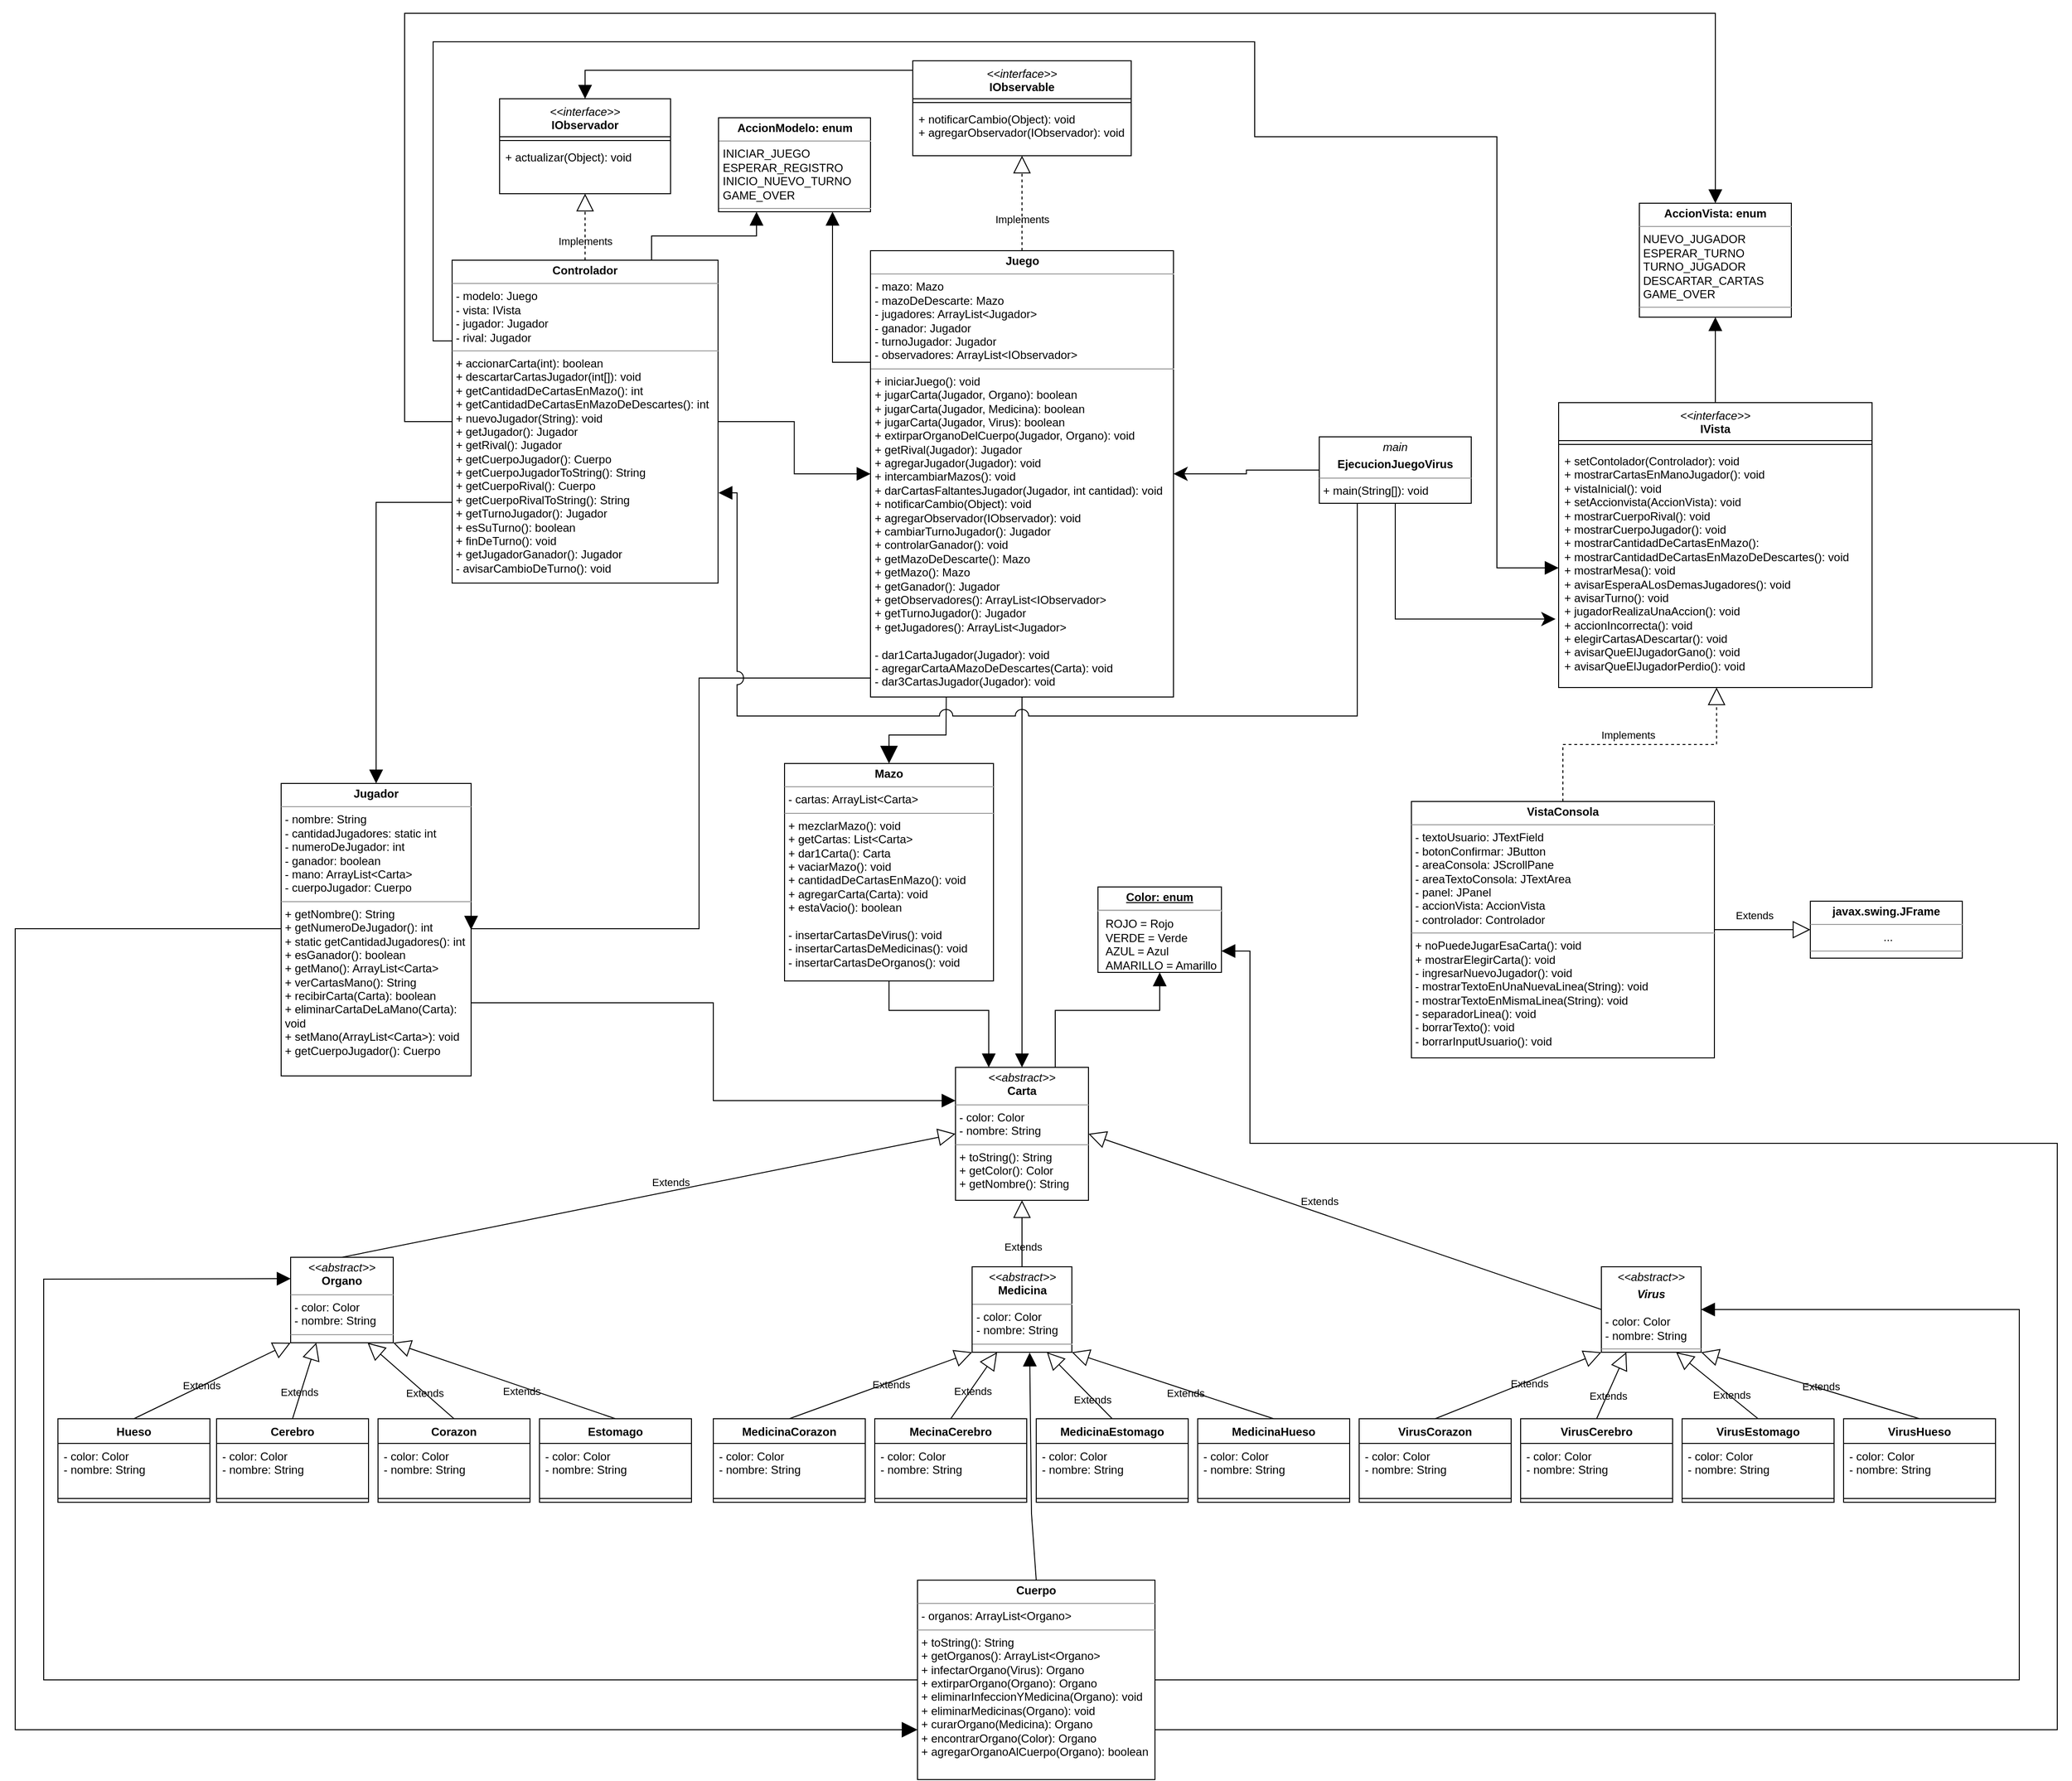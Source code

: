 <mxfile version="22.1.3" type="google">
  <diagram name="Página-1" id="Ptxn22bw2V8gJha7QEbO">
    <mxGraphModel grid="1" page="1" gridSize="10" guides="1" tooltips="1" connect="1" arrows="1" fold="1" pageScale="1" pageWidth="827" pageHeight="1169" math="0" shadow="0">
      <root>
        <mxCell id="0" />
        <mxCell id="1" parent="0" />
        <mxCell id="8UC6CYNpZGBtXgmS19K--2" value="&lt;p style=&quot;margin:0px;margin-top:4px;text-align:center;&quot;&gt;&lt;i&gt;&amp;lt;&amp;lt;abstract&amp;gt;&amp;gt;&lt;/i&gt;&lt;br&gt;&lt;b&gt;Carta&lt;/b&gt;&lt;/p&gt;&lt;hr size=&quot;1&quot;&gt;&lt;p style=&quot;margin:0px;margin-left:4px;&quot;&gt;- color: Color&lt;br&gt;&lt;/p&gt;&lt;p style=&quot;margin:0px;margin-left:4px;&quot;&gt;- nombre: String&lt;/p&gt;&lt;hr size=&quot;1&quot;&gt;&lt;p style=&quot;margin:0px;margin-left:4px;&quot;&gt;+ toString(): String&lt;/p&gt;&lt;p style=&quot;margin:0px;margin-left:4px;&quot;&gt;+ getColor(): Color&lt;/p&gt;&lt;p style=&quot;margin:0px;margin-left:4px;&quot;&gt;+ getNombre(): String&lt;/p&gt;" style="verticalAlign=top;align=left;overflow=fill;fontSize=12;fontFamily=Helvetica;html=1;whiteSpace=wrap;labelBackgroundColor=none;rounded=0;" vertex="1" parent="1">
          <mxGeometry x="-50" y="80" width="140" height="140" as="geometry" />
        </mxCell>
        <mxCell id="2yprThTms6Wz2ZYtCdSM-1" value="&lt;p style=&quot;margin:0px;margin-top:4px;text-align:center;&quot;&gt;&lt;i&gt;&amp;lt;&amp;lt;abstract&amp;gt;&amp;gt;&lt;/i&gt;&lt;br&gt;&lt;b&gt;Organo&lt;/b&gt;&lt;/p&gt;&lt;hr size=&quot;1&quot;&gt;&lt;p style=&quot;margin:0px;margin-left:4px;&quot;&gt;- color: Color&lt;br&gt;&lt;/p&gt;&lt;p style=&quot;margin:0px;margin-left:4px;&quot;&gt;- nombre: String&lt;br&gt;&lt;/p&gt;&lt;hr size=&quot;1&quot;&gt;&lt;p style=&quot;margin:0px;margin-left:4px;&quot;&gt;&lt;br&gt;&lt;/p&gt;" style="verticalAlign=top;align=left;overflow=fill;fontSize=12;fontFamily=Helvetica;html=1;whiteSpace=wrap;labelBackgroundColor=none;rounded=0;" vertex="1" parent="1">
          <mxGeometry x="-750" y="280" width="108" height="90" as="geometry" />
        </mxCell>
        <mxCell id="2yprThTms6Wz2ZYtCdSM-3" value="Cerebro" style="swimlane;fontStyle=1;align=center;verticalAlign=top;childLayout=stackLayout;horizontal=1;startSize=26;horizontalStack=0;resizeParent=1;resizeParentMax=0;resizeLast=0;collapsible=1;marginBottom=0;whiteSpace=wrap;html=1;labelBackgroundColor=none;rounded=0;" vertex="1" parent="1">
          <mxGeometry x="-828" y="450" width="160" height="88" as="geometry" />
        </mxCell>
        <mxCell id="2yprThTms6Wz2ZYtCdSM-4" value="- color: Color&lt;br&gt;- nombre: String" style="text;strokeColor=none;fillColor=none;align=left;verticalAlign=top;spacingLeft=4;spacingRight=4;overflow=hidden;rotatable=0;points=[[0,0.5],[1,0.5]];portConstraint=eastwest;whiteSpace=wrap;html=1;labelBackgroundColor=none;rounded=0;" vertex="1" parent="2yprThTms6Wz2ZYtCdSM-3">
          <mxGeometry y="26" width="160" height="54" as="geometry" />
        </mxCell>
        <mxCell id="2yprThTms6Wz2ZYtCdSM-5" value="" style="line;strokeWidth=1;fillColor=none;align=left;verticalAlign=middle;spacingTop=-1;spacingLeft=3;spacingRight=3;rotatable=0;labelPosition=right;points=[];portConstraint=eastwest;labelBackgroundColor=none;rounded=0;" vertex="1" parent="2yprThTms6Wz2ZYtCdSM-3">
          <mxGeometry y="80" width="160" height="8" as="geometry" />
        </mxCell>
        <mxCell id="2yprThTms6Wz2ZYtCdSM-8" value="Corazon" style="swimlane;fontStyle=1;align=center;verticalAlign=top;childLayout=stackLayout;horizontal=1;startSize=26;horizontalStack=0;resizeParent=1;resizeParentMax=0;resizeLast=0;collapsible=1;marginBottom=0;whiteSpace=wrap;html=1;labelBackgroundColor=none;rounded=0;" vertex="1" parent="1">
          <mxGeometry x="-658" y="450" width="160" height="88" as="geometry" />
        </mxCell>
        <mxCell id="2yprThTms6Wz2ZYtCdSM-9" value="- color: Color&lt;br&gt;- nombre: String" style="text;strokeColor=none;fillColor=none;align=left;verticalAlign=top;spacingLeft=4;spacingRight=4;overflow=hidden;rotatable=0;points=[[0,0.5],[1,0.5]];portConstraint=eastwest;whiteSpace=wrap;html=1;labelBackgroundColor=none;rounded=0;" vertex="1" parent="2yprThTms6Wz2ZYtCdSM-8">
          <mxGeometry y="26" width="160" height="54" as="geometry" />
        </mxCell>
        <mxCell id="2yprThTms6Wz2ZYtCdSM-10" value="" style="line;strokeWidth=1;fillColor=none;align=left;verticalAlign=middle;spacingTop=-1;spacingLeft=3;spacingRight=3;rotatable=0;labelPosition=right;points=[];portConstraint=eastwest;labelBackgroundColor=none;rounded=0;" vertex="1" parent="2yprThTms6Wz2ZYtCdSM-8">
          <mxGeometry y="80" width="160" height="8" as="geometry" />
        </mxCell>
        <mxCell id="2yprThTms6Wz2ZYtCdSM-15" value="Estomago" style="swimlane;fontStyle=1;align=center;verticalAlign=top;childLayout=stackLayout;horizontal=1;startSize=26;horizontalStack=0;resizeParent=1;resizeParentMax=0;resizeLast=0;collapsible=1;marginBottom=0;whiteSpace=wrap;html=1;labelBackgroundColor=none;rounded=0;" vertex="1" parent="1">
          <mxGeometry x="-488" y="450" width="160" height="88" as="geometry" />
        </mxCell>
        <mxCell id="2yprThTms6Wz2ZYtCdSM-16" value="- color: Color&lt;br&gt;- nombre: String" style="text;strokeColor=none;fillColor=none;align=left;verticalAlign=top;spacingLeft=4;spacingRight=4;overflow=hidden;rotatable=0;points=[[0,0.5],[1,0.5]];portConstraint=eastwest;whiteSpace=wrap;html=1;labelBackgroundColor=none;rounded=0;" vertex="1" parent="2yprThTms6Wz2ZYtCdSM-15">
          <mxGeometry y="26" width="160" height="54" as="geometry" />
        </mxCell>
        <mxCell id="2yprThTms6Wz2ZYtCdSM-17" value="" style="line;strokeWidth=1;fillColor=none;align=left;verticalAlign=middle;spacingTop=-1;spacingLeft=3;spacingRight=3;rotatable=0;labelPosition=right;points=[];portConstraint=eastwest;labelBackgroundColor=none;rounded=0;" vertex="1" parent="2yprThTms6Wz2ZYtCdSM-15">
          <mxGeometry y="80" width="160" height="8" as="geometry" />
        </mxCell>
        <mxCell id="2yprThTms6Wz2ZYtCdSM-18" value="Hueso" style="swimlane;fontStyle=1;align=center;verticalAlign=top;childLayout=stackLayout;horizontal=1;startSize=26;horizontalStack=0;resizeParent=1;resizeParentMax=0;resizeLast=0;collapsible=1;marginBottom=0;whiteSpace=wrap;html=1;labelBackgroundColor=none;rounded=0;" vertex="1" parent="1">
          <mxGeometry x="-995" y="450" width="160" height="88" as="geometry" />
        </mxCell>
        <mxCell id="2yprThTms6Wz2ZYtCdSM-19" value="- color: Color&lt;br&gt;- nombre: String" style="text;strokeColor=none;fillColor=none;align=left;verticalAlign=top;spacingLeft=4;spacingRight=4;overflow=hidden;rotatable=0;points=[[0,0.5],[1,0.5]];portConstraint=eastwest;whiteSpace=wrap;html=1;labelBackgroundColor=none;rounded=0;" vertex="1" parent="2yprThTms6Wz2ZYtCdSM-18">
          <mxGeometry y="26" width="160" height="54" as="geometry" />
        </mxCell>
        <mxCell id="2yprThTms6Wz2ZYtCdSM-20" value="" style="line;strokeWidth=1;fillColor=none;align=left;verticalAlign=middle;spacingTop=-1;spacingLeft=3;spacingRight=3;rotatable=0;labelPosition=right;points=[];portConstraint=eastwest;labelBackgroundColor=none;rounded=0;" vertex="1" parent="2yprThTms6Wz2ZYtCdSM-18">
          <mxGeometry y="80" width="160" height="8" as="geometry" />
        </mxCell>
        <mxCell id="2yprThTms6Wz2ZYtCdSM-23" value="&lt;p style=&quot;margin:0px;margin-top:4px;text-align:center;text-decoration:underline;&quot;&gt;&lt;b&gt;Color: enum&lt;/b&gt;&lt;/p&gt;&lt;hr&gt;&lt;p style=&quot;margin:0px;margin-left:8px;&quot;&gt;ROJO = Rojo&lt;br&gt;VERDE = Verde&lt;br&gt;AZUL = Azul&lt;/p&gt;&lt;p style=&quot;margin:0px;margin-left:8px;&quot;&gt;AMARILLO = Amarillo&lt;/p&gt;" style="verticalAlign=top;align=left;overflow=fill;fontSize=12;fontFamily=Helvetica;html=1;whiteSpace=wrap;labelBackgroundColor=none;rounded=0;" vertex="1" parent="1">
          <mxGeometry x="100" y="-110" width="130" height="90" as="geometry" />
        </mxCell>
        <mxCell id="2yprThTms6Wz2ZYtCdSM-44" value="" style="endArrow=block;endFill=1;endSize=12;html=1;rounded=0;exitX=0.5;exitY=1;exitDx=0;exitDy=0;entryX=0.25;entryY=0;entryDx=0;entryDy=0;labelBackgroundColor=none;fontColor=default;" edge="1" parent="1" source="Byr0BFrhdYkbQ3-IIhHB-22" target="8UC6CYNpZGBtXgmS19K--2">
          <mxGeometry width="160" relative="1" as="geometry">
            <mxPoint x="-87.62" y="-23.428" as="sourcePoint" />
            <mxPoint x="305" y="290" as="targetPoint" />
            <Array as="points">
              <mxPoint x="-120" y="20" />
              <mxPoint x="-15" y="20" />
            </Array>
          </mxGeometry>
        </mxCell>
        <mxCell id="2yprThTms6Wz2ZYtCdSM-47" value="" style="endArrow=block;endSize=16;endFill=0;html=1;rounded=0;shadow=0;labelBackgroundColor=none;entryX=0;entryY=1;entryDx=0;entryDy=0;exitX=0.5;exitY=0;exitDx=0;exitDy=0;fontColor=default;" edge="1" parent="1" source="2yprThTms6Wz2ZYtCdSM-18" target="2yprThTms6Wz2ZYtCdSM-1">
          <mxGeometry width="160" relative="1" as="geometry">
            <mxPoint x="-1108" y="348.5" as="sourcePoint" />
            <mxPoint x="-948" y="348.5" as="targetPoint" />
          </mxGeometry>
        </mxCell>
        <mxCell id="Byr0BFrhdYkbQ3-IIhHB-6" value="Extends&lt;br&gt;" style="edgeLabel;html=1;align=center;verticalAlign=middle;resizable=0;points=[];labelBackgroundColor=none;rounded=0;" connectable="0" vertex="1" parent="2yprThTms6Wz2ZYtCdSM-47">
          <mxGeometry x="-0.139" y="1" relative="1" as="geometry">
            <mxPoint as="offset" />
          </mxGeometry>
        </mxCell>
        <mxCell id="2yprThTms6Wz2ZYtCdSM-49" value="" style="endArrow=block;endSize=16;endFill=0;html=1;rounded=0;shadow=0;labelBackgroundColor=none;entryX=0.25;entryY=1;entryDx=0;entryDy=0;exitX=0.5;exitY=0;exitDx=0;exitDy=0;fontColor=default;" edge="1" parent="1" source="2yprThTms6Wz2ZYtCdSM-3" target="2yprThTms6Wz2ZYtCdSM-1">
          <mxGeometry width="160" relative="1" as="geometry">
            <mxPoint x="-918" y="460.5" as="sourcePoint" />
            <mxPoint x="-748" y="388.5" as="targetPoint" />
          </mxGeometry>
        </mxCell>
        <mxCell id="Byr0BFrhdYkbQ3-IIhHB-5" value="Extends&lt;br&gt;" style="edgeLabel;html=1;align=center;verticalAlign=middle;resizable=0;points=[];labelBackgroundColor=none;rounded=0;" connectable="0" vertex="1" parent="2yprThTms6Wz2ZYtCdSM-49">
          <mxGeometry x="-0.303" y="2" relative="1" as="geometry">
            <mxPoint as="offset" />
          </mxGeometry>
        </mxCell>
        <mxCell id="2yprThTms6Wz2ZYtCdSM-50" value="" style="endArrow=block;endSize=16;endFill=0;html=1;rounded=0;shadow=0;labelBackgroundColor=none;entryX=0.75;entryY=1;entryDx=0;entryDy=0;exitX=0.5;exitY=0;exitDx=0;exitDy=0;fontColor=default;" edge="1" parent="1" source="2yprThTms6Wz2ZYtCdSM-8" target="2yprThTms6Wz2ZYtCdSM-1">
          <mxGeometry width="160" relative="1" as="geometry">
            <mxPoint x="-738" y="460.5" as="sourcePoint" />
            <mxPoint x="-700" y="388.5" as="targetPoint" />
          </mxGeometry>
        </mxCell>
        <mxCell id="Byr0BFrhdYkbQ3-IIhHB-4" value="Extends&lt;br&gt;" style="edgeLabel;html=1;align=center;verticalAlign=middle;resizable=0;points=[];labelBackgroundColor=none;rounded=0;" connectable="0" vertex="1" parent="2yprThTms6Wz2ZYtCdSM-50">
          <mxGeometry x="-0.324" relative="1" as="geometry">
            <mxPoint as="offset" />
          </mxGeometry>
        </mxCell>
        <mxCell id="2yprThTms6Wz2ZYtCdSM-51" value="" style="endArrow=block;endSize=16;endFill=0;html=1;rounded=0;shadow=0;labelBackgroundColor=none;entryX=1;entryY=1;entryDx=0;entryDy=0;exitX=0.5;exitY=0;exitDx=0;exitDy=0;fontColor=default;" edge="1" parent="1" source="2yprThTms6Wz2ZYtCdSM-15" target="2yprThTms6Wz2ZYtCdSM-1">
          <mxGeometry width="160" relative="1" as="geometry">
            <mxPoint x="-558" y="460.5" as="sourcePoint" />
            <mxPoint x="-605" y="388.5" as="targetPoint" />
          </mxGeometry>
        </mxCell>
        <mxCell id="Byr0BFrhdYkbQ3-IIhHB-3" value="Extends" style="edgeLabel;html=1;align=center;verticalAlign=middle;resizable=0;points=[];labelBackgroundColor=none;rounded=0;" connectable="0" vertex="1" parent="2yprThTms6Wz2ZYtCdSM-51">
          <mxGeometry x="-0.16" y="4" relative="1" as="geometry">
            <mxPoint y="1" as="offset" />
          </mxGeometry>
        </mxCell>
        <mxCell id="2yprThTms6Wz2ZYtCdSM-52" value="&lt;p style=&quot;margin:0px;margin-top:4px;text-align:center;&quot;&gt;&lt;i&gt;&amp;lt;&amp;lt;abstract&amp;gt;&amp;gt;&lt;/i&gt;&lt;br&gt;&lt;b&gt;Medicina&lt;/b&gt;&lt;/p&gt;&lt;hr size=&quot;1&quot;&gt;&lt;p style=&quot;margin:0px;margin-left:4px;&quot;&gt;- color: Color&lt;br&gt;&lt;/p&gt;&lt;p style=&quot;margin:0px;margin-left:4px;&quot;&gt;- nombre: String&lt;br&gt;&lt;/p&gt;&lt;hr size=&quot;1&quot;&gt;&lt;p style=&quot;margin:0px;margin-left:4px;&quot;&gt;&lt;br&gt;&lt;/p&gt;" style="verticalAlign=top;align=left;overflow=fill;fontSize=12;fontFamily=Helvetica;html=1;whiteSpace=wrap;labelBackgroundColor=none;rounded=0;" vertex="1" parent="1">
          <mxGeometry x="-32.5" y="290" width="105" height="90" as="geometry" />
        </mxCell>
        <mxCell id="2yprThTms6Wz2ZYtCdSM-53" value="MecinaCerebro" style="swimlane;fontStyle=1;align=center;verticalAlign=top;childLayout=stackLayout;horizontal=1;startSize=26;horizontalStack=0;resizeParent=1;resizeParentMax=0;resizeLast=0;collapsible=1;marginBottom=0;whiteSpace=wrap;html=1;labelBackgroundColor=none;rounded=0;" vertex="1" parent="1">
          <mxGeometry x="-135" y="450" width="160" height="88" as="geometry" />
        </mxCell>
        <mxCell id="2yprThTms6Wz2ZYtCdSM-54" value="- color: Color&lt;br&gt;- nombre: String" style="text;strokeColor=none;fillColor=none;align=left;verticalAlign=top;spacingLeft=4;spacingRight=4;overflow=hidden;rotatable=0;points=[[0,0.5],[1,0.5]];portConstraint=eastwest;whiteSpace=wrap;html=1;labelBackgroundColor=none;rounded=0;" vertex="1" parent="2yprThTms6Wz2ZYtCdSM-53">
          <mxGeometry y="26" width="160" height="54" as="geometry" />
        </mxCell>
        <mxCell id="2yprThTms6Wz2ZYtCdSM-55" value="" style="line;strokeWidth=1;fillColor=none;align=left;verticalAlign=middle;spacingTop=-1;spacingLeft=3;spacingRight=3;rotatable=0;labelPosition=right;points=[];portConstraint=eastwest;labelBackgroundColor=none;rounded=0;" vertex="1" parent="2yprThTms6Wz2ZYtCdSM-53">
          <mxGeometry y="80" width="160" height="8" as="geometry" />
        </mxCell>
        <mxCell id="2yprThTms6Wz2ZYtCdSM-56" value="" style="endArrow=block;endSize=16;endFill=0;html=1;rounded=0;shadow=0;labelBackgroundColor=none;entryX=0;entryY=0.5;entryDx=0;entryDy=0;exitX=0.5;exitY=0;exitDx=0;exitDy=0;fontColor=default;" edge="1" parent="1" source="2yprThTms6Wz2ZYtCdSM-1" target="8UC6CYNpZGBtXgmS19K--2">
          <mxGeometry width="160" relative="1" as="geometry">
            <mxPoint x="-80" y="422" as="sourcePoint" />
            <mxPoint x="-260" y="350" as="targetPoint" />
          </mxGeometry>
        </mxCell>
        <mxCell id="Byr0BFrhdYkbQ3-IIhHB-2" value="Extends&lt;br&gt;" style="edgeLabel;html=1;align=center;verticalAlign=middle;resizable=0;points=[];labelBackgroundColor=none;rounded=0;" connectable="0" vertex="1" parent="2yprThTms6Wz2ZYtCdSM-56">
          <mxGeometry x="0.486" y="2" relative="1" as="geometry">
            <mxPoint x="-134" y="19" as="offset" />
          </mxGeometry>
        </mxCell>
        <mxCell id="G3Z51cHAKXWAaJvxP4jL-1" value="" style="endArrow=block;endSize=16;endFill=0;html=1;rounded=0;shadow=0;labelBackgroundColor=none;entryX=0.5;entryY=1;entryDx=0;entryDy=0;exitX=0.5;exitY=0;exitDx=0;exitDy=0;fontColor=default;" edge="1" parent="1" source="2yprThTms6Wz2ZYtCdSM-52" target="8UC6CYNpZGBtXgmS19K--2">
          <mxGeometry width="160" relative="1" as="geometry">
            <mxPoint x="-445" y="440" as="sourcePoint" />
            <mxPoint x="-90" y="300" as="targetPoint" />
          </mxGeometry>
        </mxCell>
        <mxCell id="Byr0BFrhdYkbQ3-IIhHB-68" value="Extends&lt;br&gt;" style="edgeLabel;html=1;align=center;verticalAlign=middle;resizable=0;points=[];labelBackgroundColor=none;rounded=0;" connectable="0" vertex="1" parent="G3Z51cHAKXWAaJvxP4jL-1">
          <mxGeometry x="-0.386" y="-1" relative="1" as="geometry">
            <mxPoint as="offset" />
          </mxGeometry>
        </mxCell>
        <mxCell id="G3Z51cHAKXWAaJvxP4jL-2" value="MedicinaEstomago" style="swimlane;fontStyle=1;align=center;verticalAlign=top;childLayout=stackLayout;horizontal=1;startSize=26;horizontalStack=0;resizeParent=1;resizeParentMax=0;resizeLast=0;collapsible=1;marginBottom=0;whiteSpace=wrap;html=1;labelBackgroundColor=none;rounded=0;" vertex="1" parent="1">
          <mxGeometry x="35" y="450" width="160" height="88" as="geometry" />
        </mxCell>
        <mxCell id="G3Z51cHAKXWAaJvxP4jL-3" value="- color: Color&lt;br&gt;- nombre: String" style="text;strokeColor=none;fillColor=none;align=left;verticalAlign=top;spacingLeft=4;spacingRight=4;overflow=hidden;rotatable=0;points=[[0,0.5],[1,0.5]];portConstraint=eastwest;whiteSpace=wrap;html=1;labelBackgroundColor=none;rounded=0;" vertex="1" parent="G3Z51cHAKXWAaJvxP4jL-2">
          <mxGeometry y="26" width="160" height="54" as="geometry" />
        </mxCell>
        <mxCell id="G3Z51cHAKXWAaJvxP4jL-4" value="" style="line;strokeWidth=1;fillColor=none;align=left;verticalAlign=middle;spacingTop=-1;spacingLeft=3;spacingRight=3;rotatable=0;labelPosition=right;points=[];portConstraint=eastwest;labelBackgroundColor=none;rounded=0;" vertex="1" parent="G3Z51cHAKXWAaJvxP4jL-2">
          <mxGeometry y="80" width="160" height="8" as="geometry" />
        </mxCell>
        <mxCell id="G3Z51cHAKXWAaJvxP4jL-5" value="MedicinaHueso" style="swimlane;fontStyle=1;align=center;verticalAlign=top;childLayout=stackLayout;horizontal=1;startSize=26;horizontalStack=0;resizeParent=1;resizeParentMax=0;resizeLast=0;collapsible=1;marginBottom=0;whiteSpace=wrap;html=1;labelBackgroundColor=none;rounded=0;" vertex="1" parent="1">
          <mxGeometry x="205" y="450" width="160" height="88" as="geometry" />
        </mxCell>
        <mxCell id="G3Z51cHAKXWAaJvxP4jL-6" value="- color: Color&lt;br&gt;- nombre: String" style="text;strokeColor=none;fillColor=none;align=left;verticalAlign=top;spacingLeft=4;spacingRight=4;overflow=hidden;rotatable=0;points=[[0,0.5],[1,0.5]];portConstraint=eastwest;whiteSpace=wrap;html=1;labelBackgroundColor=none;rounded=0;" vertex="1" parent="G3Z51cHAKXWAaJvxP4jL-5">
          <mxGeometry y="26" width="160" height="54" as="geometry" />
        </mxCell>
        <mxCell id="G3Z51cHAKXWAaJvxP4jL-7" value="" style="line;strokeWidth=1;fillColor=none;align=left;verticalAlign=middle;spacingTop=-1;spacingLeft=3;spacingRight=3;rotatable=0;labelPosition=right;points=[];portConstraint=eastwest;labelBackgroundColor=none;rounded=0;" vertex="1" parent="G3Z51cHAKXWAaJvxP4jL-5">
          <mxGeometry y="80" width="160" height="8" as="geometry" />
        </mxCell>
        <mxCell id="G3Z51cHAKXWAaJvxP4jL-8" value="MedicinaCorazon" style="swimlane;fontStyle=1;align=center;verticalAlign=top;childLayout=stackLayout;horizontal=1;startSize=26;horizontalStack=0;resizeParent=1;resizeParentMax=0;resizeLast=0;collapsible=1;marginBottom=0;whiteSpace=wrap;html=1;labelBackgroundColor=none;rounded=0;" vertex="1" parent="1">
          <mxGeometry x="-305" y="450" width="160" height="88" as="geometry" />
        </mxCell>
        <mxCell id="G3Z51cHAKXWAaJvxP4jL-9" value="- color: Color&lt;br&gt;- nombre: String" style="text;strokeColor=none;fillColor=none;align=left;verticalAlign=top;spacingLeft=4;spacingRight=4;overflow=hidden;rotatable=0;points=[[0,0.5],[1,0.5]];portConstraint=eastwest;whiteSpace=wrap;html=1;labelBackgroundColor=none;rounded=0;" vertex="1" parent="G3Z51cHAKXWAaJvxP4jL-8">
          <mxGeometry y="26" width="160" height="54" as="geometry" />
        </mxCell>
        <mxCell id="G3Z51cHAKXWAaJvxP4jL-10" value="" style="line;strokeWidth=1;fillColor=none;align=left;verticalAlign=middle;spacingTop=-1;spacingLeft=3;spacingRight=3;rotatable=0;labelPosition=right;points=[];portConstraint=eastwest;labelBackgroundColor=none;rounded=0;" vertex="1" parent="G3Z51cHAKXWAaJvxP4jL-8">
          <mxGeometry y="80" width="160" height="8" as="geometry" />
        </mxCell>
        <mxCell id="G3Z51cHAKXWAaJvxP4jL-11" value="" style="endArrow=block;endSize=16;endFill=0;html=1;rounded=0;shadow=0;labelBackgroundColor=none;entryX=0;entryY=1;entryDx=0;entryDy=0;exitX=0.5;exitY=0;exitDx=0;exitDy=0;fontColor=default;" edge="1" parent="1" source="G3Z51cHAKXWAaJvxP4jL-8" target="2yprThTms6Wz2ZYtCdSM-52">
          <mxGeometry width="160" relative="1" as="geometry">
            <mxPoint x="-145" y="520" as="sourcePoint" />
            <mxPoint x="-225" y="500" as="targetPoint" />
          </mxGeometry>
        </mxCell>
        <mxCell id="Byr0BFrhdYkbQ3-IIhHB-7" value="Extends&lt;br&gt;" style="edgeLabel;html=1;align=center;verticalAlign=middle;resizable=0;points=[];labelBackgroundColor=none;rounded=0;" connectable="0" vertex="1" parent="G3Z51cHAKXWAaJvxP4jL-11">
          <mxGeometry x="0.103" y="-3" relative="1" as="geometry">
            <mxPoint as="offset" />
          </mxGeometry>
        </mxCell>
        <mxCell id="G3Z51cHAKXWAaJvxP4jL-12" value="" style="endArrow=block;endSize=16;endFill=0;html=1;rounded=0;shadow=0;labelBackgroundColor=none;exitX=0.5;exitY=0;exitDx=0;exitDy=0;entryX=0.25;entryY=1;entryDx=0;entryDy=0;fontColor=default;" edge="1" parent="1" source="2yprThTms6Wz2ZYtCdSM-53" target="2yprThTms6Wz2ZYtCdSM-52">
          <mxGeometry width="160" relative="1" as="geometry">
            <mxPoint x="-135" y="592" as="sourcePoint" />
            <mxPoint x="-25" y="510" as="targetPoint" />
          </mxGeometry>
        </mxCell>
        <mxCell id="Byr0BFrhdYkbQ3-IIhHB-8" value="Extends&lt;br&gt;" style="edgeLabel;html=1;align=center;verticalAlign=middle;resizable=0;points=[];labelBackgroundColor=none;rounded=0;" connectable="0" vertex="1" parent="G3Z51cHAKXWAaJvxP4jL-12">
          <mxGeometry x="-0.15" y="-1" relative="1" as="geometry">
            <mxPoint x="1" as="offset" />
          </mxGeometry>
        </mxCell>
        <mxCell id="G3Z51cHAKXWAaJvxP4jL-13" value="" style="endArrow=block;endSize=16;endFill=0;html=1;rounded=0;shadow=0;labelBackgroundColor=none;exitX=0.5;exitY=0;exitDx=0;exitDy=0;entryX=0.75;entryY=1;entryDx=0;entryDy=0;fontColor=default;" edge="1" parent="1" source="G3Z51cHAKXWAaJvxP4jL-2" target="2yprThTms6Wz2ZYtCdSM-52">
          <mxGeometry width="160" relative="1" as="geometry">
            <mxPoint x="55" y="592" as="sourcePoint" />
            <mxPoint x="75" y="530" as="targetPoint" />
          </mxGeometry>
        </mxCell>
        <mxCell id="Byr0BFrhdYkbQ3-IIhHB-9" value="Extends&lt;br&gt;" style="edgeLabel;html=1;align=center;verticalAlign=middle;resizable=0;points=[];labelBackgroundColor=none;rounded=0;" connectable="0" vertex="1" parent="G3Z51cHAKXWAaJvxP4jL-13">
          <mxGeometry x="-0.408" y="1" relative="1" as="geometry">
            <mxPoint as="offset" />
          </mxGeometry>
        </mxCell>
        <mxCell id="G3Z51cHAKXWAaJvxP4jL-14" value="" style="endArrow=block;endSize=16;endFill=0;html=1;rounded=0;shadow=0;labelBackgroundColor=none;entryX=1;entryY=1;entryDx=0;entryDy=0;exitX=0.5;exitY=0;exitDx=0;exitDy=0;fontColor=default;" edge="1" parent="1" source="G3Z51cHAKXWAaJvxP4jL-5" target="2yprThTms6Wz2ZYtCdSM-52">
          <mxGeometry width="160" relative="1" as="geometry">
            <mxPoint x="332" y="591" as="sourcePoint" />
            <mxPoint x="165" y="519" as="targetPoint" />
          </mxGeometry>
        </mxCell>
        <mxCell id="Byr0BFrhdYkbQ3-IIhHB-10" value="Extends&lt;br&gt;" style="edgeLabel;html=1;align=center;verticalAlign=middle;resizable=0;points=[];labelBackgroundColor=none;rounded=0;" connectable="0" vertex="1" parent="G3Z51cHAKXWAaJvxP4jL-14">
          <mxGeometry x="-0.132" y="2" relative="1" as="geometry">
            <mxPoint y="1" as="offset" />
          </mxGeometry>
        </mxCell>
        <mxCell id="G3Z51cHAKXWAaJvxP4jL-29" value="&lt;p style=&quot;margin:0px;margin-top:4px;text-align:center;&quot;&gt;&lt;i&gt;&amp;lt;&amp;lt;abstract&amp;gt;&amp;gt;&lt;/i&gt;&lt;/p&gt;&lt;p style=&quot;margin:0px;margin-top:4px;text-align:center;&quot;&gt;&lt;i&gt;&lt;b&gt;Virus&lt;/b&gt;&lt;/i&gt;&lt;br&gt;&lt;/p&gt;&lt;p style=&quot;margin:0px;margin-left:4px;&quot;&gt;&lt;span style=&quot;background-color: initial;&quot;&gt;&lt;br&gt;&lt;/span&gt;&lt;/p&gt;&lt;p style=&quot;margin:0px;margin-left:4px;&quot;&gt;&lt;span style=&quot;background-color: initial;&quot;&gt;- color: Color&lt;/span&gt;&lt;br&gt;&lt;/p&gt;&lt;p style=&quot;margin:0px;margin-left:4px;&quot;&gt;&lt;span style=&quot;background-color: initial;&quot;&gt;- nombre: String&lt;/span&gt;&lt;/p&gt;&lt;hr size=&quot;1&quot;&gt;&lt;p style=&quot;margin:0px;margin-left:4px;&quot;&gt;&lt;br&gt;&lt;/p&gt;" style="verticalAlign=top;align=left;overflow=fill;fontSize=12;fontFamily=Helvetica;html=1;whiteSpace=wrap;labelBackgroundColor=none;rounded=0;" vertex="1" parent="1">
          <mxGeometry x="630" y="290" width="105" height="90" as="geometry" />
        </mxCell>
        <mxCell id="G3Z51cHAKXWAaJvxP4jL-30" value="VirusCerebro" style="swimlane;fontStyle=1;align=center;verticalAlign=top;childLayout=stackLayout;horizontal=1;startSize=26;horizontalStack=0;resizeParent=1;resizeParentMax=0;resizeLast=0;collapsible=1;marginBottom=0;whiteSpace=wrap;html=1;labelBackgroundColor=none;rounded=0;" vertex="1" parent="1">
          <mxGeometry x="545" y="450" width="160" height="88" as="geometry" />
        </mxCell>
        <mxCell id="G3Z51cHAKXWAaJvxP4jL-31" value="- color: Color&lt;br&gt;- nombre: String" style="text;strokeColor=none;fillColor=none;align=left;verticalAlign=top;spacingLeft=4;spacingRight=4;overflow=hidden;rotatable=0;points=[[0,0.5],[1,0.5]];portConstraint=eastwest;whiteSpace=wrap;html=1;labelBackgroundColor=none;rounded=0;" vertex="1" parent="G3Z51cHAKXWAaJvxP4jL-30">
          <mxGeometry y="26" width="160" height="54" as="geometry" />
        </mxCell>
        <mxCell id="G3Z51cHAKXWAaJvxP4jL-32" value="" style="line;strokeWidth=1;fillColor=none;align=left;verticalAlign=middle;spacingTop=-1;spacingLeft=3;spacingRight=3;rotatable=0;labelPosition=right;points=[];portConstraint=eastwest;labelBackgroundColor=none;rounded=0;" vertex="1" parent="G3Z51cHAKXWAaJvxP4jL-30">
          <mxGeometry y="80" width="160" height="8" as="geometry" />
        </mxCell>
        <mxCell id="G3Z51cHAKXWAaJvxP4jL-33" value="VirusEstomago" style="swimlane;fontStyle=1;align=center;verticalAlign=top;childLayout=stackLayout;horizontal=1;startSize=26;horizontalStack=0;resizeParent=1;resizeParentMax=0;resizeLast=0;collapsible=1;marginBottom=0;whiteSpace=wrap;html=1;labelBackgroundColor=none;rounded=0;" vertex="1" parent="1">
          <mxGeometry x="715" y="450" width="160" height="88" as="geometry" />
        </mxCell>
        <mxCell id="G3Z51cHAKXWAaJvxP4jL-34" value="- color: Color&lt;br&gt;- nombre: String" style="text;strokeColor=none;fillColor=none;align=left;verticalAlign=top;spacingLeft=4;spacingRight=4;overflow=hidden;rotatable=0;points=[[0,0.5],[1,0.5]];portConstraint=eastwest;whiteSpace=wrap;html=1;labelBackgroundColor=none;rounded=0;" vertex="1" parent="G3Z51cHAKXWAaJvxP4jL-33">
          <mxGeometry y="26" width="160" height="54" as="geometry" />
        </mxCell>
        <mxCell id="G3Z51cHAKXWAaJvxP4jL-35" value="" style="line;strokeWidth=1;fillColor=none;align=left;verticalAlign=middle;spacingTop=-1;spacingLeft=3;spacingRight=3;rotatable=0;labelPosition=right;points=[];portConstraint=eastwest;labelBackgroundColor=none;rounded=0;" vertex="1" parent="G3Z51cHAKXWAaJvxP4jL-33">
          <mxGeometry y="80" width="160" height="8" as="geometry" />
        </mxCell>
        <mxCell id="G3Z51cHAKXWAaJvxP4jL-36" value="VirusHueso" style="swimlane;fontStyle=1;align=center;verticalAlign=top;childLayout=stackLayout;horizontal=1;startSize=26;horizontalStack=0;resizeParent=1;resizeParentMax=0;resizeLast=0;collapsible=1;marginBottom=0;whiteSpace=wrap;html=1;labelBackgroundColor=none;rounded=0;" vertex="1" parent="1">
          <mxGeometry x="885" y="450" width="160" height="88" as="geometry" />
        </mxCell>
        <mxCell id="G3Z51cHAKXWAaJvxP4jL-37" value="- color: Color&lt;br&gt;- nombre: String" style="text;strokeColor=none;fillColor=none;align=left;verticalAlign=top;spacingLeft=4;spacingRight=4;overflow=hidden;rotatable=0;points=[[0,0.5],[1,0.5]];portConstraint=eastwest;whiteSpace=wrap;html=1;labelBackgroundColor=none;rounded=0;" vertex="1" parent="G3Z51cHAKXWAaJvxP4jL-36">
          <mxGeometry y="26" width="160" height="54" as="geometry" />
        </mxCell>
        <mxCell id="G3Z51cHAKXWAaJvxP4jL-38" value="" style="line;strokeWidth=1;fillColor=none;align=left;verticalAlign=middle;spacingTop=-1;spacingLeft=3;spacingRight=3;rotatable=0;labelPosition=right;points=[];portConstraint=eastwest;labelBackgroundColor=none;rounded=0;" vertex="1" parent="G3Z51cHAKXWAaJvxP4jL-36">
          <mxGeometry y="80" width="160" height="8" as="geometry" />
        </mxCell>
        <mxCell id="G3Z51cHAKXWAaJvxP4jL-39" value="VirusCorazon" style="swimlane;fontStyle=1;align=center;verticalAlign=top;childLayout=stackLayout;horizontal=1;startSize=26;horizontalStack=0;resizeParent=1;resizeParentMax=0;resizeLast=0;collapsible=1;marginBottom=0;whiteSpace=wrap;html=1;labelBackgroundColor=none;rounded=0;" vertex="1" parent="1">
          <mxGeometry x="375" y="450" width="160" height="88" as="geometry" />
        </mxCell>
        <mxCell id="G3Z51cHAKXWAaJvxP4jL-40" value="- color: Color&lt;br&gt;- nombre: String" style="text;strokeColor=none;fillColor=none;align=left;verticalAlign=top;spacingLeft=4;spacingRight=4;overflow=hidden;rotatable=0;points=[[0,0.5],[1,0.5]];portConstraint=eastwest;whiteSpace=wrap;html=1;labelBackgroundColor=none;rounded=0;" vertex="1" parent="G3Z51cHAKXWAaJvxP4jL-39">
          <mxGeometry y="26" width="160" height="54" as="geometry" />
        </mxCell>
        <mxCell id="G3Z51cHAKXWAaJvxP4jL-41" value="" style="line;strokeWidth=1;fillColor=none;align=left;verticalAlign=middle;spacingTop=-1;spacingLeft=3;spacingRight=3;rotatable=0;labelPosition=right;points=[];portConstraint=eastwest;labelBackgroundColor=none;rounded=0;" vertex="1" parent="G3Z51cHAKXWAaJvxP4jL-39">
          <mxGeometry y="80" width="160" height="8" as="geometry" />
        </mxCell>
        <mxCell id="G3Z51cHAKXWAaJvxP4jL-42" value="" style="endArrow=block;endSize=16;endFill=0;html=1;rounded=0;shadow=0;labelBackgroundColor=none;entryX=0;entryY=1;entryDx=0;entryDy=0;exitX=0.5;exitY=0;exitDx=0;exitDy=0;fontColor=default;" edge="1" parent="1" source="G3Z51cHAKXWAaJvxP4jL-39" target="G3Z51cHAKXWAaJvxP4jL-29">
          <mxGeometry width="160" relative="1" as="geometry">
            <mxPoint x="595" y="600" as="sourcePoint" />
            <mxPoint x="515" y="580" as="targetPoint" />
          </mxGeometry>
        </mxCell>
        <mxCell id="Byr0BFrhdYkbQ3-IIhHB-11" value="Extends&lt;br&gt;" style="edgeLabel;html=1;align=center;verticalAlign=middle;resizable=0;points=[];labelBackgroundColor=none;rounded=0;" connectable="0" vertex="1" parent="G3Z51cHAKXWAaJvxP4jL-42">
          <mxGeometry x="0.117" y="-2" relative="1" as="geometry">
            <mxPoint as="offset" />
          </mxGeometry>
        </mxCell>
        <mxCell id="G3Z51cHAKXWAaJvxP4jL-43" value="" style="endArrow=block;endSize=16;endFill=0;html=1;rounded=0;shadow=0;labelBackgroundColor=none;exitX=0.5;exitY=0;exitDx=0;exitDy=0;entryX=0.25;entryY=1;entryDx=0;entryDy=0;fontColor=default;" edge="1" parent="1" source="G3Z51cHAKXWAaJvxP4jL-30" target="G3Z51cHAKXWAaJvxP4jL-29">
          <mxGeometry width="160" relative="1" as="geometry">
            <mxPoint x="605" y="672" as="sourcePoint" />
            <mxPoint x="715" y="590" as="targetPoint" />
          </mxGeometry>
        </mxCell>
        <mxCell id="Byr0BFrhdYkbQ3-IIhHB-12" value="Extends&lt;br&gt;" style="edgeLabel;html=1;align=center;verticalAlign=middle;resizable=0;points=[];labelBackgroundColor=none;rounded=0;" connectable="0" vertex="1" parent="G3Z51cHAKXWAaJvxP4jL-43">
          <mxGeometry x="-0.296" y="-1" relative="1" as="geometry">
            <mxPoint as="offset" />
          </mxGeometry>
        </mxCell>
        <mxCell id="G3Z51cHAKXWAaJvxP4jL-44" value="" style="endArrow=block;endSize=16;endFill=0;html=1;rounded=0;shadow=0;labelBackgroundColor=none;exitX=0.5;exitY=0;exitDx=0;exitDy=0;entryX=0.75;entryY=1;entryDx=0;entryDy=0;fontColor=default;" edge="1" parent="1" source="G3Z51cHAKXWAaJvxP4jL-33" target="G3Z51cHAKXWAaJvxP4jL-29">
          <mxGeometry width="160" relative="1" as="geometry">
            <mxPoint x="795" y="672" as="sourcePoint" />
            <mxPoint x="815" y="610" as="targetPoint" />
          </mxGeometry>
        </mxCell>
        <mxCell id="Byr0BFrhdYkbQ3-IIhHB-13" value="Extends" style="edgeLabel;html=1;align=center;verticalAlign=middle;resizable=0;points=[];labelBackgroundColor=none;rounded=0;" connectable="0" vertex="1" parent="G3Z51cHAKXWAaJvxP4jL-44">
          <mxGeometry x="-0.328" y="-2" relative="1" as="geometry">
            <mxPoint as="offset" />
          </mxGeometry>
        </mxCell>
        <mxCell id="G3Z51cHAKXWAaJvxP4jL-45" value="" style="endArrow=block;endSize=16;endFill=0;html=1;rounded=0;shadow=0;labelBackgroundColor=none;entryX=1;entryY=1;entryDx=0;entryDy=0;exitX=0.5;exitY=0;exitDx=0;exitDy=0;fontColor=default;" edge="1" parent="1" source="G3Z51cHAKXWAaJvxP4jL-36" target="G3Z51cHAKXWAaJvxP4jL-29">
          <mxGeometry width="160" relative="1" as="geometry">
            <mxPoint x="1072" y="671" as="sourcePoint" />
            <mxPoint x="905" y="599" as="targetPoint" />
          </mxGeometry>
        </mxCell>
        <mxCell id="Byr0BFrhdYkbQ3-IIhHB-14" value="Extends" style="edgeLabel;html=1;align=center;verticalAlign=middle;resizable=0;points=[];labelBackgroundColor=none;rounded=0;" connectable="0" vertex="1" parent="G3Z51cHAKXWAaJvxP4jL-45">
          <mxGeometry x="-0.091" y="-2" relative="1" as="geometry">
            <mxPoint as="offset" />
          </mxGeometry>
        </mxCell>
        <mxCell id="G3Z51cHAKXWAaJvxP4jL-46" value="" style="endArrow=block;endSize=16;endFill=0;html=1;rounded=0;shadow=0;labelBackgroundColor=none;entryX=1;entryY=0.5;entryDx=0;entryDy=0;exitX=0;exitY=0.5;exitDx=0;exitDy=0;fontColor=default;" edge="1" parent="1" source="G3Z51cHAKXWAaJvxP4jL-29" target="8UC6CYNpZGBtXgmS19K--2">
          <mxGeometry width="160" relative="1" as="geometry">
            <mxPoint x="35" y="410" as="sourcePoint" />
            <mxPoint x="35" y="200" as="targetPoint" />
          </mxGeometry>
        </mxCell>
        <mxCell id="Byr0BFrhdYkbQ3-IIhHB-1" value="Extends" style="edgeLabel;html=1;align=center;verticalAlign=middle;resizable=0;points=[];labelBackgroundColor=none;rounded=0;" connectable="0" vertex="1" parent="G3Z51cHAKXWAaJvxP4jL-46">
          <mxGeometry x="0.152" y="2" relative="1" as="geometry">
            <mxPoint x="15" y="-10" as="offset" />
          </mxGeometry>
        </mxCell>
        <mxCell id="G3Z51cHAKXWAaJvxP4jL-50" value="" style="endArrow=block;endFill=1;endSize=12;html=1;rounded=0;exitX=0.75;exitY=0;exitDx=0;exitDy=0;entryX=0.5;entryY=1;entryDx=0;entryDy=0;labelBackgroundColor=none;fontColor=default;" edge="1" parent="1" source="8UC6CYNpZGBtXgmS19K--2" target="2yprThTms6Wz2ZYtCdSM-23">
          <mxGeometry width="160" relative="1" as="geometry">
            <mxPoint x="38" y="-183" as="sourcePoint" />
            <mxPoint x="260" y="70" as="targetPoint" />
            <Array as="points">
              <mxPoint x="55" y="20" />
              <mxPoint x="165" y="20" />
            </Array>
          </mxGeometry>
        </mxCell>
        <mxCell id="Byr0BFrhdYkbQ3-IIhHB-19" value="&lt;p style=&quot;margin:0px;margin-top:4px;text-align:center;&quot;&gt;&lt;b&gt;Cuerpo&lt;/b&gt;&lt;/p&gt;&lt;hr size=&quot;1&quot;&gt;&lt;p style=&quot;margin:0px;margin-left:4px;&quot;&gt;- organos: ArrayList&amp;lt;Organo&amp;gt;&lt;/p&gt;&lt;hr size=&quot;1&quot;&gt;&lt;p style=&quot;margin:0px;margin-left:4px;&quot;&gt;+ toString(): String&lt;/p&gt;&lt;p style=&quot;margin:0px;margin-left:4px;&quot;&gt;+ getOrganos(): ArrayList&amp;lt;Organo&amp;gt;&lt;/p&gt;&lt;p style=&quot;margin:0px;margin-left:4px;&quot;&gt;+ infectarOrgano(Virus): Organo&lt;/p&gt;&lt;p style=&quot;margin:0px;margin-left:4px;&quot;&gt;+ extirparOrgano(Organo): Organo&lt;/p&gt;&lt;p style=&quot;margin:0px;margin-left:4px;&quot;&gt;+ eliminarInfeccionYMedicina(Organo): void&lt;/p&gt;&lt;p style=&quot;margin:0px;margin-left:4px;&quot;&gt;+ eliminarMedicinas(Organo): void&lt;/p&gt;&lt;p style=&quot;margin:0px;margin-left:4px;&quot;&gt;+ curarOrgano(Medicina): Organo&lt;/p&gt;&lt;p style=&quot;margin:0px;margin-left:4px;&quot;&gt;+ encontrarOrgano(Color): Organo&lt;/p&gt;&lt;p style=&quot;margin:0px;margin-left:4px;&quot;&gt;+ agregarOrganoAlCuerpo(Organo): boolean&lt;/p&gt;" style="verticalAlign=top;align=left;overflow=fill;fontSize=12;fontFamily=Helvetica;html=1;whiteSpace=wrap;labelBackgroundColor=none;rounded=0;" vertex="1" parent="1">
          <mxGeometry x="-90" y="620" width="250" height="210" as="geometry" />
        </mxCell>
        <mxCell id="Byr0BFrhdYkbQ3-IIhHB-20" value="&lt;p style=&quot;margin:0px;margin-top:4px;text-align:center;&quot;&gt;&lt;b&gt;Juego&lt;/b&gt;&lt;/p&gt;&lt;hr size=&quot;1&quot;&gt;&lt;p style=&quot;margin:0px;margin-left:4px;&quot;&gt;- mazo: Mazo&lt;/p&gt;&lt;p style=&quot;margin:0px;margin-left:4px;&quot;&gt;- mazoDeDescarte: Mazo&lt;/p&gt;&lt;p style=&quot;margin:0px;margin-left:4px;&quot;&gt;- jugadores: ArrayList&amp;lt;Jugador&amp;gt;&lt;/p&gt;&lt;p style=&quot;margin:0px;margin-left:4px;&quot;&gt;- ganador: Jugador&lt;/p&gt;&lt;p style=&quot;margin:0px;margin-left:4px;&quot;&gt;- turnoJugador: Jugador&lt;/p&gt;&lt;p style=&quot;margin:0px;margin-left:4px;&quot;&gt;- observadores: ArrayList&amp;lt;IObservador&amp;gt;&lt;/p&gt;&lt;hr size=&quot;1&quot;&gt;&lt;p style=&quot;margin:0px;margin-left:4px;&quot;&gt;+ iniciarJuego(): void&lt;/p&gt;&lt;p style=&quot;margin:0px;margin-left:4px;&quot;&gt;+ jugarCarta(Jugador, Organo): boolean&lt;/p&gt;&lt;p style=&quot;margin:0px;margin-left:4px;&quot;&gt;+ jugarCarta(Jugador, Medicina): boolean&lt;/p&gt;&lt;p style=&quot;margin:0px;margin-left:4px;&quot;&gt;+ jugarCarta(Jugador, Virus): boolean&lt;/p&gt;&lt;p style=&quot;margin:0px;margin-left:4px;&quot;&gt;+ extirparOrganoDelCuerpo(Jugador, Organo): void&lt;/p&gt;&lt;p style=&quot;margin:0px;margin-left:4px;&quot;&gt;+ getRival(Jugador): Jugador&lt;/p&gt;&lt;p style=&quot;margin:0px;margin-left:4px;&quot;&gt;+ agregarJugador(Jugador): void&lt;/p&gt;&lt;p style=&quot;margin:0px;margin-left:4px;&quot;&gt;+ intercambiarMazos(): void&lt;/p&gt;&lt;p style=&quot;margin:0px;margin-left:4px;&quot;&gt;+ darCartasFaltantesJugador(Jugador, int cantidad): void&lt;/p&gt;&lt;p style=&quot;margin:0px;margin-left:4px;&quot;&gt;+ notificarCambio(Object): void&lt;/p&gt;&lt;p style=&quot;margin:0px;margin-left:4px;&quot;&gt;+ agregarObservador(IObservador): void&lt;/p&gt;&lt;p style=&quot;margin:0px;margin-left:4px;&quot;&gt;+ cambiarTurnoJugador(): Jugador&lt;/p&gt;&lt;p style=&quot;margin:0px;margin-left:4px;&quot;&gt;+ controlarGanador(): void&lt;/p&gt;&lt;p style=&quot;margin:0px;margin-left:4px;&quot;&gt;+ getMazoDeDescarte(): Mazo&lt;/p&gt;&lt;p style=&quot;margin:0px;margin-left:4px;&quot;&gt;+ getMazo(): Mazo&lt;/p&gt;&lt;p style=&quot;margin:0px;margin-left:4px;&quot;&gt;+ getGanador(): Jugador&lt;/p&gt;&lt;p style=&quot;margin:0px;margin-left:4px;&quot;&gt;+ getObservadores(): ArrayList&amp;lt;IObservador&amp;gt;&lt;/p&gt;&lt;p style=&quot;margin:0px;margin-left:4px;&quot;&gt;+ getTurnoJugador(): Jugador&lt;/p&gt;&lt;p style=&quot;margin:0px;margin-left:4px;&quot;&gt;+ getJugadores(): ArrayList&amp;lt;Jugador&amp;gt;&lt;/p&gt;&lt;p style=&quot;margin:0px;margin-left:4px;&quot;&gt;&lt;br&gt;&lt;/p&gt;&lt;p style=&quot;margin:0px;margin-left:4px;&quot;&gt;- dar1CartaJugador(Jugador): void&lt;/p&gt;&lt;p style=&quot;margin:0px;margin-left:4px;&quot;&gt;- agregarCartaAMazoDeDescartes(Carta): void&lt;/p&gt;&lt;p style=&quot;margin:0px;margin-left:4px;&quot;&gt;- dar3CartasJugador(Jugador): void&lt;/p&gt;&lt;p style=&quot;margin:0px;margin-left:4px;&quot;&gt;&lt;br&gt;&lt;/p&gt;&lt;p style=&quot;margin:0px;margin-left:4px;&quot;&gt;&lt;br&gt;&lt;/p&gt;&lt;p style=&quot;margin:0px;margin-left:4px;&quot;&gt;&lt;br&gt;&lt;/p&gt;&lt;p style=&quot;margin:0px;margin-left:4px;&quot;&gt;&lt;br&gt;&lt;/p&gt;" style="verticalAlign=top;align=left;overflow=fill;fontSize=12;fontFamily=Helvetica;html=1;whiteSpace=wrap;labelBackgroundColor=none;rounded=0;" vertex="1" parent="1">
          <mxGeometry x="-139.5" y="-780" width="319" height="470" as="geometry" />
        </mxCell>
        <mxCell id="Byr0BFrhdYkbQ3-IIhHB-21" value="&lt;p style=&quot;margin:0px;margin-top:4px;text-align:center;&quot;&gt;&lt;b&gt;Jugador&lt;/b&gt;&lt;/p&gt;&lt;hr size=&quot;1&quot;&gt;&lt;p style=&quot;margin:0px;margin-left:4px;&quot;&gt;- nombre: String&lt;/p&gt;&lt;p style=&quot;margin:0px;margin-left:4px;&quot;&gt;- cantidadJugadores: static int&lt;/p&gt;&lt;p style=&quot;margin:0px;margin-left:4px;&quot;&gt;- numeroDeJugador: int&lt;/p&gt;&lt;p style=&quot;margin:0px;margin-left:4px;&quot;&gt;- ganador: boolean&lt;/p&gt;&lt;p style=&quot;margin:0px;margin-left:4px;&quot;&gt;- mano: ArrayList&amp;lt;Carta&amp;gt;&lt;/p&gt;&lt;p style=&quot;margin:0px;margin-left:4px;&quot;&gt;- cuerpoJugador: Cuerpo&lt;/p&gt;&lt;hr size=&quot;1&quot;&gt;&lt;p style=&quot;margin:0px;margin-left:4px;&quot;&gt;+ getNombre(): String&lt;/p&gt;&lt;p style=&quot;margin:0px;margin-left:4px;&quot;&gt;+ getNumeroDeJugador(): int&lt;/p&gt;&lt;p style=&quot;margin:0px;margin-left:4px;&quot;&gt;+ static getCantidadJugadores(): int&lt;/p&gt;&lt;p style=&quot;margin:0px;margin-left:4px;&quot;&gt;+ esGanador(): boolean&lt;/p&gt;&lt;p style=&quot;margin:0px;margin-left:4px;&quot;&gt;+ getMano(): ArrayList&amp;lt;Carta&amp;gt;&lt;/p&gt;&lt;p style=&quot;margin:0px;margin-left:4px;&quot;&gt;+ verCartasMano(): String&lt;/p&gt;&lt;p style=&quot;margin:0px;margin-left:4px;&quot;&gt;+ recibirCarta(Carta): boolean&lt;/p&gt;&lt;p style=&quot;margin:0px;margin-left:4px;&quot;&gt;+ eliminarCartaDeLaMano(Carta): void&lt;/p&gt;&lt;p style=&quot;margin:0px;margin-left:4px;&quot;&gt;+ setMano(ArrayList&amp;lt;Carta&amp;gt;): void&lt;/p&gt;&lt;p style=&quot;margin:0px;margin-left:4px;&quot;&gt;+ getCuerpoJugador(): Cuerpo&lt;/p&gt;" style="verticalAlign=top;align=left;overflow=fill;fontSize=12;fontFamily=Helvetica;html=1;whiteSpace=wrap;labelBackgroundColor=none;rounded=0;" vertex="1" parent="1">
          <mxGeometry x="-760" y="-219" width="200" height="308" as="geometry" />
        </mxCell>
        <mxCell id="Byr0BFrhdYkbQ3-IIhHB-22" value="&lt;p style=&quot;margin:0px;margin-top:4px;text-align:center;&quot;&gt;&lt;b&gt;Mazo&lt;/b&gt;&lt;/p&gt;&lt;hr size=&quot;1&quot;&gt;&lt;p style=&quot;margin:0px;margin-left:4px;&quot;&gt;- cartas: ArrayList&amp;lt;Carta&amp;gt;&lt;/p&gt;&lt;hr size=&quot;1&quot;&gt;&lt;p style=&quot;margin:0px;margin-left:4px;&quot;&gt;+ mezclarMazo(): void&lt;/p&gt;&lt;p style=&quot;margin:0px;margin-left:4px;&quot;&gt;+ getCartas: List&amp;lt;Carta&amp;gt;&lt;/p&gt;&lt;p style=&quot;margin:0px;margin-left:4px;&quot;&gt;+ dar1Carta(): Carta&lt;/p&gt;&lt;p style=&quot;margin:0px;margin-left:4px;&quot;&gt;+ vaciarMazo(): void&lt;/p&gt;&lt;p style=&quot;margin:0px;margin-left:4px;&quot;&gt;+ cantidadDeCartasEnMazo(): void&lt;/p&gt;&lt;p style=&quot;margin:0px;margin-left:4px;&quot;&gt;+ agregarCarta(Carta): void&lt;/p&gt;&lt;p style=&quot;margin:0px;margin-left:4px;&quot;&gt;+ estaVacio(): boolean&lt;/p&gt;&lt;p style=&quot;margin:0px;margin-left:4px;&quot;&gt;&lt;br&gt;&lt;/p&gt;&lt;p style=&quot;margin:0px;margin-left:4px;&quot;&gt;- insertarCartasDeVirus(): void&lt;/p&gt;&lt;p style=&quot;margin:0px;margin-left:4px;&quot;&gt;- insertarCartasDeMedicinas(): void&lt;/p&gt;&lt;p style=&quot;margin:0px;margin-left:4px;&quot;&gt;- insertarCartasDeOrganos(): void&lt;/p&gt;&lt;p style=&quot;margin:0px;margin-left:4px;&quot;&gt;&lt;br&gt;&lt;/p&gt;" style="verticalAlign=top;align=left;overflow=fill;fontSize=12;fontFamily=Helvetica;html=1;whiteSpace=wrap;labelBackgroundColor=none;rounded=0;" vertex="1" parent="1">
          <mxGeometry x="-230" y="-240" width="220" height="229" as="geometry" />
        </mxCell>
        <mxCell id="Byr0BFrhdYkbQ3-IIhHB-23" value="&lt;p style=&quot;margin:0px;margin-top:4px;text-align:center;&quot;&gt;&lt;b&gt;AccionModelo: enum&lt;/b&gt;&lt;/p&gt;&lt;hr size=&quot;1&quot;&gt;&lt;p style=&quot;margin:0px;margin-left:4px;&quot;&gt;INICIAR_JUEGO&lt;/p&gt;&lt;p style=&quot;margin:0px;margin-left:4px;&quot;&gt;ESPERAR_REGISTRO&lt;/p&gt;&lt;p style=&quot;margin:0px;margin-left:4px;&quot;&gt;INICIO_NUEVO_TURNO&lt;/p&gt;&lt;p style=&quot;margin:0px;margin-left:4px;&quot;&gt;GAME_OVER&lt;/p&gt;&lt;hr size=&quot;1&quot;&gt;&lt;p style=&quot;margin:0px;margin-left:4px;&quot;&gt;&lt;br&gt;&lt;/p&gt;&lt;p style=&quot;margin:0px;margin-left:4px;&quot;&gt;&lt;br&gt;&lt;/p&gt;" style="verticalAlign=top;align=left;overflow=fill;fontSize=12;fontFamily=Helvetica;html=1;whiteSpace=wrap;labelBackgroundColor=none;rounded=0;" vertex="1" parent="1">
          <mxGeometry x="-299.5" y="-920" width="160" height="99" as="geometry" />
        </mxCell>
        <mxCell id="Byr0BFrhdYkbQ3-IIhHB-31" value="&lt;span style=&quot;font-weight: normal;&quot;&gt;&lt;i&gt;&amp;lt;&amp;lt;interface&amp;gt;&amp;gt;&lt;br&gt;&lt;/i&gt;&lt;/span&gt;IObservable" style="swimlane;fontStyle=1;align=center;verticalAlign=top;childLayout=stackLayout;horizontal=1;startSize=40;horizontalStack=0;resizeParent=1;resizeParentMax=0;resizeLast=0;collapsible=1;marginBottom=0;whiteSpace=wrap;html=1;labelBackgroundColor=none;rounded=0;" vertex="1" parent="1">
          <mxGeometry x="-95" y="-980" width="230" height="100" as="geometry" />
        </mxCell>
        <mxCell id="Byr0BFrhdYkbQ3-IIhHB-33" value="" style="line;strokeWidth=1;fillColor=none;align=left;verticalAlign=middle;spacingTop=-1;spacingLeft=3;spacingRight=3;rotatable=0;labelPosition=right;points=[];portConstraint=eastwest;labelBackgroundColor=none;rounded=0;" vertex="1" parent="Byr0BFrhdYkbQ3-IIhHB-31">
          <mxGeometry y="40" width="230" height="8" as="geometry" />
        </mxCell>
        <mxCell id="Byr0BFrhdYkbQ3-IIhHB-34" value="+ notificarCambio(Object): void&lt;br&gt;+ agregarObservador(IObservador): void" style="text;strokeColor=none;fillColor=none;align=left;verticalAlign=top;spacingLeft=4;spacingRight=4;overflow=hidden;rotatable=0;points=[[0,0.5],[1,0.5]];portConstraint=eastwest;whiteSpace=wrap;html=1;labelBackgroundColor=none;rounded=0;" vertex="1" parent="Byr0BFrhdYkbQ3-IIhHB-31">
          <mxGeometry y="48" width="230" height="52" as="geometry" />
        </mxCell>
        <mxCell id="Byr0BFrhdYkbQ3-IIhHB-39" value="&lt;span style=&quot;font-weight: normal;&quot;&gt;&lt;i&gt;&amp;lt;&amp;lt;interface&amp;gt;&amp;gt;&lt;br&gt;&lt;/i&gt;&lt;/span&gt;IObservador" style="swimlane;fontStyle=1;align=center;verticalAlign=top;childLayout=stackLayout;horizontal=1;startSize=40;horizontalStack=0;resizeParent=1;resizeParentMax=0;resizeLast=0;collapsible=1;marginBottom=0;whiteSpace=wrap;html=1;labelBackgroundColor=none;rounded=0;" vertex="1" parent="1">
          <mxGeometry x="-530" y="-940" width="180" height="100" as="geometry" />
        </mxCell>
        <mxCell id="Byr0BFrhdYkbQ3-IIhHB-40" value="" style="line;strokeWidth=1;fillColor=none;align=left;verticalAlign=middle;spacingTop=-1;spacingLeft=3;spacingRight=3;rotatable=0;labelPosition=right;points=[];portConstraint=eastwest;labelBackgroundColor=none;rounded=0;" vertex="1" parent="Byr0BFrhdYkbQ3-IIhHB-39">
          <mxGeometry y="40" width="180" height="8" as="geometry" />
        </mxCell>
        <mxCell id="Byr0BFrhdYkbQ3-IIhHB-41" value="+ actualizar(Object): void" style="text;strokeColor=none;fillColor=none;align=left;verticalAlign=top;spacingLeft=4;spacingRight=4;overflow=hidden;rotatable=0;points=[[0,0.5],[1,0.5]];portConstraint=eastwest;whiteSpace=wrap;html=1;labelBackgroundColor=none;rounded=0;" vertex="1" parent="Byr0BFrhdYkbQ3-IIhHB-39">
          <mxGeometry y="48" width="180" height="52" as="geometry" />
        </mxCell>
        <mxCell id="Byr0BFrhdYkbQ3-IIhHB-42" value="&lt;span style=&quot;font-weight: normal;&quot;&gt;&lt;i&gt;&amp;lt;&amp;lt;interface&amp;gt;&amp;gt;&lt;br&gt;&lt;/i&gt;&lt;/span&gt;IVista" style="swimlane;fontStyle=1;align=center;verticalAlign=top;childLayout=stackLayout;horizontal=1;startSize=40;horizontalStack=0;resizeParent=1;resizeParentMax=0;resizeLast=0;collapsible=1;marginBottom=0;whiteSpace=wrap;html=1;labelBackgroundColor=none;rounded=0;" vertex="1" parent="1">
          <mxGeometry x="585" y="-620" width="330" height="300" as="geometry">
            <mxRectangle x="585" y="-620" width="110" height="40" as="alternateBounds" />
          </mxGeometry>
        </mxCell>
        <mxCell id="Byr0BFrhdYkbQ3-IIhHB-43" value="" style="line;strokeWidth=1;fillColor=none;align=left;verticalAlign=middle;spacingTop=-1;spacingLeft=3;spacingRight=3;rotatable=0;labelPosition=right;points=[];portConstraint=eastwest;labelBackgroundColor=none;rounded=0;" vertex="1" parent="Byr0BFrhdYkbQ3-IIhHB-42">
          <mxGeometry y="40" width="330" height="8" as="geometry" />
        </mxCell>
        <mxCell id="Byr0BFrhdYkbQ3-IIhHB-44" value="+ setContolador(Controlador): void&lt;br&gt;+ mostrarCartasEnManoJugador(): void&lt;br&gt;+ vistaInicial(): void&lt;br&gt;+ setAccionvista(AccionVista): void&lt;br&gt;+ mostrarCuerpoRival(): void&lt;br&gt;+ mostrarCuerpoJugador(): void&lt;br&gt;+ mostrarCantidadDeCartasEnMazo():&lt;br&gt;+ mostrarCantidadDeCartasEnMazoDeDescartes(): void&lt;br&gt;+ mostrarMesa(): void&lt;br&gt;+ avisarEsperaALosDemasJugadores(): void&lt;br&gt;+ avisarTurno(): void&lt;br&gt;+ jugadorRealizaUnaAccion(): void&lt;br&gt;+ accionIncorrecta(): void&lt;br&gt;+ elegirCartasADescartar(): void&lt;br&gt;+ avisarQueElJugadorGano(): void&lt;br&gt;+ avisarQueElJugadorPerdio(): void" style="text;strokeColor=none;fillColor=none;align=left;verticalAlign=top;spacingLeft=4;spacingRight=4;overflow=hidden;rotatable=0;points=[[0,0.5],[1,0.5]];portConstraint=eastwest;whiteSpace=wrap;html=1;labelBackgroundColor=none;rounded=0;" vertex="1" parent="Byr0BFrhdYkbQ3-IIhHB-42">
          <mxGeometry y="48" width="330" height="252" as="geometry" />
        </mxCell>
        <mxCell id="Byr0BFrhdYkbQ3-IIhHB-45" value="&lt;p style=&quot;margin:0px;margin-top:4px;text-align:center;&quot;&gt;&lt;b&gt;AccionVista: enum&lt;/b&gt;&lt;/p&gt;&lt;hr size=&quot;1&quot;&gt;&lt;p style=&quot;margin:0px;margin-left:4px;&quot;&gt;NUEVO_JUGADOR&lt;/p&gt;&lt;p style=&quot;margin:0px;margin-left:4px;&quot;&gt;ESPERAR_TURNO&lt;/p&gt;&lt;p style=&quot;margin:0px;margin-left:4px;&quot;&gt;TURNO_JUGADOR&lt;/p&gt;&lt;p style=&quot;margin:0px;margin-left:4px;&quot;&gt;DESCARTAR_CARTAS&lt;/p&gt;&lt;p style=&quot;margin:0px;margin-left:4px;&quot;&gt;GAME_OVER&lt;/p&gt;&lt;hr size=&quot;1&quot;&gt;&lt;p style=&quot;margin:0px;margin-left:4px;&quot;&gt;&lt;br&gt;&lt;/p&gt;&lt;p style=&quot;margin:0px;margin-left:4px;&quot;&gt;&lt;br&gt;&lt;/p&gt;" style="verticalAlign=top;align=left;overflow=fill;fontSize=12;fontFamily=Helvetica;html=1;whiteSpace=wrap;labelBackgroundColor=none;rounded=0;" vertex="1" parent="1">
          <mxGeometry x="670" y="-830" width="160" height="120" as="geometry" />
        </mxCell>
        <mxCell id="Byr0BFrhdYkbQ3-IIhHB-49" value="&lt;p style=&quot;margin:0px;margin-top:4px;text-align:center;&quot;&gt;&lt;b&gt;VistaConsola&lt;/b&gt;&lt;/p&gt;&lt;hr size=&quot;1&quot;&gt;&lt;p style=&quot;margin:0px;margin-left:4px;&quot;&gt;- textoUsuario: JTextField&lt;/p&gt;&lt;p style=&quot;margin:0px;margin-left:4px;&quot;&gt;- botonConfirmar: JButton&lt;/p&gt;&lt;p style=&quot;margin:0px;margin-left:4px;&quot;&gt;- areaConsola: JScrollPane&lt;/p&gt;&lt;p style=&quot;margin:0px;margin-left:4px;&quot;&gt;- areaTextoConsola: JTextArea&lt;/p&gt;&lt;p style=&quot;margin:0px;margin-left:4px;&quot;&gt;- panel: JPanel&lt;/p&gt;&lt;p style=&quot;margin:0px;margin-left:4px;&quot;&gt;- accionVista: AccionVista&lt;/p&gt;&lt;p style=&quot;margin:0px;margin-left:4px;&quot;&gt;- controlador: Controlador&lt;/p&gt;&lt;hr size=&quot;1&quot;&gt;&lt;p style=&quot;margin:0px;margin-left:4px;&quot;&gt;+ noPuedeJugarEsaCarta(): void&lt;/p&gt;&lt;p style=&quot;margin:0px;margin-left:4px;&quot;&gt;+ mostrarElegirCarta(): void&lt;/p&gt;&lt;p style=&quot;margin:0px;margin-left:4px;&quot;&gt;- ingresarNuevoJugador(): void&lt;/p&gt;&lt;p style=&quot;margin:0px;margin-left:4px;&quot;&gt;- mostrarTextoEnUnaNuevaLinea(String): void&lt;/p&gt;&lt;p style=&quot;margin:0px;margin-left:4px;&quot;&gt;- mostrarTextoEnMismaLinea(String): void&lt;/p&gt;&lt;p style=&quot;margin:0px;margin-left:4px;&quot;&gt;- separadorLinea(): void&lt;/p&gt;&lt;p style=&quot;margin:0px;margin-left:4px;&quot;&gt;- borrarTexto(): void&lt;/p&gt;&lt;p style=&quot;margin:0px;margin-left:4px;&quot;&gt;- borrarInputUsuario(): void&lt;/p&gt;&lt;p style=&quot;margin:0px;margin-left:4px;&quot;&gt;&lt;br&gt;&lt;/p&gt;&lt;p style=&quot;margin:0px;margin-left:4px;&quot;&gt;&lt;br&gt;&lt;/p&gt;&lt;p style=&quot;margin:0px;margin-left:4px;&quot;&gt;&lt;br&gt;&lt;/p&gt;&lt;p style=&quot;margin:0px;margin-left:4px;&quot;&gt;&lt;br&gt;&lt;/p&gt;" style="verticalAlign=top;align=left;overflow=fill;fontSize=12;fontFamily=Helvetica;html=1;whiteSpace=wrap;labelBackgroundColor=none;rounded=0;" vertex="1" parent="1">
          <mxGeometry x="430" y="-200" width="319" height="270" as="geometry" />
        </mxCell>
        <mxCell id="Byr0BFrhdYkbQ3-IIhHB-50" value="&lt;p style=&quot;margin:0px;margin-top:4px;text-align:center;&quot;&gt;&lt;b&gt;javax.swing.JFrame&lt;/b&gt;&lt;/p&gt;&lt;hr size=&quot;1&quot;&gt;&lt;p style=&quot;text-align: center; margin: 0px 0px 0px 4px;&quot;&gt;...&lt;/p&gt;&lt;hr size=&quot;1&quot;&gt;&lt;p style=&quot;margin:0px;margin-left:4px;&quot;&gt;&lt;br&gt;&lt;/p&gt;&lt;p style=&quot;margin:0px;margin-left:4px;&quot;&gt;&lt;br&gt;&lt;/p&gt;" style="verticalAlign=top;align=left;overflow=fill;fontSize=12;fontFamily=Helvetica;html=1;whiteSpace=wrap;labelBackgroundColor=none;rounded=0;" vertex="1" parent="1">
          <mxGeometry x="850" y="-95" width="160" height="60" as="geometry" />
        </mxCell>
        <mxCell id="Byr0BFrhdYkbQ3-IIhHB-51" style="edgeStyle=orthogonalEdgeStyle;rounded=0;orthogonalLoop=1;jettySize=auto;html=1;exitX=0.5;exitY=1;exitDx=0;exitDy=0;labelBackgroundColor=none;fontColor=default;" edge="1" parent="1" source="Byr0BFrhdYkbQ3-IIhHB-50" target="Byr0BFrhdYkbQ3-IIhHB-50">
          <mxGeometry relative="1" as="geometry" />
        </mxCell>
        <mxCell id="Byr0BFrhdYkbQ3-IIhHB-52" value="&lt;p style=&quot;margin:0px;margin-top:4px;text-align:center;&quot;&gt;&lt;b&gt;Controlador&lt;/b&gt;&lt;/p&gt;&lt;hr size=&quot;1&quot;&gt;&lt;p style=&quot;margin:0px;margin-left:4px;&quot;&gt;- modelo: Juego&lt;/p&gt;&lt;p style=&quot;margin:0px;margin-left:4px;&quot;&gt;- vista: IVista&lt;/p&gt;&lt;p style=&quot;margin:0px;margin-left:4px;&quot;&gt;- jugador: Jugador&lt;/p&gt;&lt;p style=&quot;margin:0px;margin-left:4px;&quot;&gt;- rival: Jugador&lt;/p&gt;&lt;hr size=&quot;1&quot;&gt;&lt;p style=&quot;margin:0px;margin-left:4px;&quot;&gt;+ accionarCarta(int): boolean&lt;/p&gt;&lt;p style=&quot;margin:0px;margin-left:4px;&quot;&gt;+ descartarCartasJugador(int[]): void&lt;/p&gt;&lt;p style=&quot;margin:0px;margin-left:4px;&quot;&gt;+ getCantidadDeCartasEnMazo(): int&lt;/p&gt;&lt;p style=&quot;margin:0px;margin-left:4px;&quot;&gt;+ getCantidadDeCartasEnMazoDeDescartes(): int&lt;/p&gt;&lt;p style=&quot;margin:0px;margin-left:4px;&quot;&gt;+ nuevoJugador(String): void&lt;/p&gt;&lt;p style=&quot;margin:0px;margin-left:4px;&quot;&gt;+ getJugador(): Jugador&lt;/p&gt;&lt;p style=&quot;margin:0px;margin-left:4px;&quot;&gt;+ getRival(): Jugador&lt;/p&gt;&lt;p style=&quot;margin:0px;margin-left:4px;&quot;&gt;+ getCuerpoJugador(): Cuerpo&lt;/p&gt;&lt;p style=&quot;margin:0px;margin-left:4px;&quot;&gt;+ getCuerpoJugadorToString(): String&lt;/p&gt;&lt;p style=&quot;margin:0px;margin-left:4px;&quot;&gt;+ getCuerpoRival(): Cuerpo&lt;/p&gt;&lt;p style=&quot;margin:0px;margin-left:4px;&quot;&gt;+ getCuerpoRivalToString(): String&lt;/p&gt;&lt;p style=&quot;margin:0px;margin-left:4px;&quot;&gt;+ getTurnoJugador(): Jugador&lt;/p&gt;&lt;p style=&quot;margin:0px;margin-left:4px;&quot;&gt;+ esSuTurno(): boolean&lt;/p&gt;&lt;p style=&quot;margin:0px;margin-left:4px;&quot;&gt;+ finDeTurno(): void&lt;/p&gt;&lt;p style=&quot;margin:0px;margin-left:4px;&quot;&gt;+ getJugadorGanador(): Jugador&lt;/p&gt;&lt;p style=&quot;margin:0px;margin-left:4px;&quot;&gt;- avisarCambioDeTurno(): void&lt;/p&gt;&lt;p style=&quot;margin:0px;margin-left:4px;&quot;&gt;&lt;br&gt;&lt;/p&gt;&lt;p style=&quot;margin:0px;margin-left:4px;&quot;&gt;&lt;br&gt;&lt;/p&gt;&lt;p style=&quot;margin:0px;margin-left:4px;&quot;&gt;&lt;br&gt;&lt;/p&gt;&lt;p style=&quot;margin:0px;margin-left:4px;&quot;&gt;&lt;br&gt;&lt;/p&gt;&lt;p style=&quot;margin:0px;margin-left:4px;&quot;&gt;&lt;br&gt;&lt;/p&gt;" style="verticalAlign=top;align=left;overflow=fill;fontSize=12;fontFamily=Helvetica;html=1;whiteSpace=wrap;labelBackgroundColor=none;rounded=0;fillStyle=auto;" vertex="1" parent="1">
          <mxGeometry x="-580" y="-770" width="280" height="340" as="geometry" />
        </mxCell>
        <mxCell id="Byr0BFrhdYkbQ3-IIhHB-59" value="" style="endArrow=block;endSize=16;endFill=0;html=1;rounded=0;shadow=0;labelBackgroundColor=none;exitX=0.5;exitY=0;exitDx=0;exitDy=0;dashed=1;fontColor=default;" edge="1" parent="1" source="Byr0BFrhdYkbQ3-IIhHB-20" target="Byr0BFrhdYkbQ3-IIhHB-34">
          <mxGeometry width="160" relative="1" as="geometry">
            <mxPoint x="-340" y="-370" as="sourcePoint" />
            <mxPoint x="306" y="-500" as="targetPoint" />
          </mxGeometry>
        </mxCell>
        <mxCell id="Byr0BFrhdYkbQ3-IIhHB-60" value="Implements" style="edgeLabel;html=1;align=center;verticalAlign=middle;resizable=0;points=[];labelBackgroundColor=none;rounded=0;" connectable="0" vertex="1" parent="Byr0BFrhdYkbQ3-IIhHB-59">
          <mxGeometry x="0.486" y="2" relative="1" as="geometry">
            <mxPoint x="2" y="41" as="offset" />
          </mxGeometry>
        </mxCell>
        <mxCell id="Byr0BFrhdYkbQ3-IIhHB-62" value="" style="endArrow=block;endSize=16;endFill=0;html=1;rounded=0;shadow=0;labelBackgroundColor=none;exitX=0.5;exitY=0;exitDx=0;exitDy=0;dashed=1;fontColor=default;" edge="1" parent="1" source="Byr0BFrhdYkbQ3-IIhHB-52" target="Byr0BFrhdYkbQ3-IIhHB-41">
          <mxGeometry width="160" relative="1" as="geometry">
            <mxPoint x="-1125" y="-870" as="sourcePoint" />
            <mxPoint x="-1125" y="-980" as="targetPoint" />
          </mxGeometry>
        </mxCell>
        <mxCell id="Byr0BFrhdYkbQ3-IIhHB-63" value="Implements" style="edgeLabel;html=1;align=center;verticalAlign=middle;resizable=0;points=[];labelBackgroundColor=none;rounded=0;" connectable="0" vertex="1" parent="Byr0BFrhdYkbQ3-IIhHB-62">
          <mxGeometry x="0.486" y="2" relative="1" as="geometry">
            <mxPoint x="2" y="32" as="offset" />
          </mxGeometry>
        </mxCell>
        <mxCell id="Byr0BFrhdYkbQ3-IIhHB-64" value="" style="endArrow=block;endSize=16;endFill=0;html=1;rounded=0;shadow=0;labelBackgroundColor=none;exitX=1;exitY=0.5;exitDx=0;exitDy=0;entryX=0;entryY=0.5;entryDx=0;entryDy=0;fontColor=default;" edge="1" parent="1" source="Byr0BFrhdYkbQ3-IIhHB-49" target="Byr0BFrhdYkbQ3-IIhHB-50">
          <mxGeometry width="160" relative="1" as="geometry">
            <mxPoint x="1095" y="-190" as="sourcePoint" />
            <mxPoint x="1095" y="-290" as="targetPoint" />
          </mxGeometry>
        </mxCell>
        <mxCell id="Byr0BFrhdYkbQ3-IIhHB-65" value="Extends" style="edgeLabel;html=1;align=center;verticalAlign=middle;resizable=0;points=[];labelBackgroundColor=none;rounded=0;" connectable="0" vertex="1" parent="Byr0BFrhdYkbQ3-IIhHB-64">
          <mxGeometry x="0.486" y="2" relative="1" as="geometry">
            <mxPoint x="-33" y="-13" as="offset" />
          </mxGeometry>
        </mxCell>
        <mxCell id="Byr0BFrhdYkbQ3-IIhHB-71" value="" style="endArrow=block;endFill=1;endSize=12;html=1;rounded=0;exitX=0;exitY=0.5;exitDx=0;exitDy=0;entryX=0;entryY=0.25;entryDx=0;entryDy=0;labelBackgroundColor=none;fontColor=default;" edge="1" parent="1" source="Byr0BFrhdYkbQ3-IIhHB-19" target="2yprThTms6Wz2ZYtCdSM-1">
          <mxGeometry width="160" relative="1" as="geometry">
            <mxPoint x="-537.5" y="-130" as="sourcePoint" />
            <mxPoint x="-1090" y="200" as="targetPoint" />
            <Array as="points">
              <mxPoint x="-1010" y="725" />
              <mxPoint x="-1010" y="303" />
            </Array>
          </mxGeometry>
        </mxCell>
        <mxCell id="Byr0BFrhdYkbQ3-IIhHB-72" value="" style="endArrow=block;endFill=1;endSize=12;html=1;rounded=0;exitX=0.5;exitY=0;exitDx=0;exitDy=0;entryX=0.577;entryY=1.004;entryDx=0;entryDy=0;entryPerimeter=0;labelBackgroundColor=none;fontColor=default;" edge="1" parent="1" source="Byr0BFrhdYkbQ3-IIhHB-19" target="2yprThTms6Wz2ZYtCdSM-52">
          <mxGeometry width="160" relative="1" as="geometry">
            <mxPoint x="-488" y="630" as="sourcePoint" />
            <mxPoint x="-229" y="915" as="targetPoint" />
            <Array as="points">
              <mxPoint x="30" y="550" />
            </Array>
          </mxGeometry>
        </mxCell>
        <mxCell id="Byr0BFrhdYkbQ3-IIhHB-73" value="" style="endArrow=block;endFill=1;endSize=12;html=1;rounded=0;exitX=1;exitY=0.5;exitDx=0;exitDy=0;entryX=1;entryY=0.5;entryDx=0;entryDy=0;edgeStyle=orthogonalEdgeStyle;labelBackgroundColor=none;fontColor=default;" edge="1" parent="1" source="Byr0BFrhdYkbQ3-IIhHB-19" target="G3Z51cHAKXWAaJvxP4jL-29">
          <mxGeometry width="160" relative="1" as="geometry">
            <mxPoint x="296" y="630" as="sourcePoint" />
            <mxPoint x="1080" y="380" as="targetPoint" />
            <Array as="points">
              <mxPoint x="1070" y="725" />
              <mxPoint x="1070" y="335" />
            </Array>
          </mxGeometry>
        </mxCell>
        <mxCell id="Byr0BFrhdYkbQ3-IIhHB-74" value="" style="endArrow=none;endFill=0;endSize=12;html=1;rounded=0;exitX=0;exitY=0.75;exitDx=0;exitDy=0;entryX=0;entryY=0.5;entryDx=0;entryDy=0;startArrow=block;startFill=1;startSize=14;edgeStyle=orthogonalEdgeStyle;labelBackgroundColor=none;fontColor=default;" edge="1" parent="1" source="Byr0BFrhdYkbQ3-IIhHB-19" target="Byr0BFrhdYkbQ3-IIhHB-21">
          <mxGeometry width="160" relative="1" as="geometry">
            <mxPoint x="-90" y="762" as="sourcePoint" />
            <mxPoint x="-1100" y="40" as="targetPoint" />
            <Array as="points">
              <mxPoint x="-1040" y="778" />
              <mxPoint x="-1040" y="-66" />
            </Array>
          </mxGeometry>
        </mxCell>
        <mxCell id="222nGpuN9P8yleiEvEDp-1" value="" style="endArrow=none;startArrow=block;html=1;rounded=0;startFill=1;endFill=0;targetPerimeterSpacing=13;sourcePerimeterSpacing=8;perimeterSpacing=0;jumpSize=6;startSize=12;endSize=12;exitX=1;exitY=0.5;exitDx=0;exitDy=0;edgeStyle=orthogonalEdgeStyle;labelBackgroundColor=none;fontColor=default;" edge="1" parent="1" source="Byr0BFrhdYkbQ3-IIhHB-21">
          <mxGeometry width="50" height="50" relative="1" as="geometry">
            <mxPoint x="-900" y="-407" as="sourcePoint" />
            <mxPoint x="-140" y="-330" as="targetPoint" />
            <Array as="points">
              <mxPoint x="-320" y="-66" />
              <mxPoint x="-320" y="-330" />
            </Array>
          </mxGeometry>
        </mxCell>
        <mxCell id="222nGpuN9P8yleiEvEDp-6" value="" style="endArrow=block;endFill=1;endSize=12;html=1;rounded=0;exitX=1;exitY=0.75;exitDx=0;exitDy=0;entryX=1;entryY=0.75;entryDx=0;entryDy=0;edgeStyle=orthogonalEdgeStyle;labelBackgroundColor=none;fontColor=default;" edge="1" parent="1" source="Byr0BFrhdYkbQ3-IIhHB-19" target="2yprThTms6Wz2ZYtCdSM-23">
          <mxGeometry width="160" relative="1" as="geometry">
            <mxPoint x="230" y="760" as="sourcePoint" />
            <mxPoint x="860" y="190" as="targetPoint" />
            <Array as="points">
              <mxPoint x="1110" y="778" />
              <mxPoint x="1110" y="160" />
              <mxPoint x="260" y="160" />
              <mxPoint x="260" y="-42" />
            </Array>
          </mxGeometry>
        </mxCell>
        <mxCell id="222nGpuN9P8yleiEvEDp-10" value="" style="endArrow=block;endSize=16;endFill=1;html=1;rounded=0;shadow=0;labelBackgroundColor=none;exitX=0.25;exitY=1;exitDx=0;exitDy=0;entryX=0.5;entryY=0;entryDx=0;entryDy=0;fontColor=default;" edge="1" parent="1" source="Byr0BFrhdYkbQ3-IIhHB-20" target="Byr0BFrhdYkbQ3-IIhHB-22">
          <mxGeometry width="160" relative="1" as="geometry">
            <mxPoint x="230" y="-260" as="sourcePoint" />
            <mxPoint x="230" y="-360" as="targetPoint" />
            <Array as="points">
              <mxPoint x="-60" y="-270" />
              <mxPoint x="-120" y="-270" />
            </Array>
          </mxGeometry>
        </mxCell>
        <mxCell id="222nGpuN9P8yleiEvEDp-12" value="" style="endArrow=block;endSize=12;endFill=1;html=1;rounded=0;shadow=0;labelBackgroundColor=none;entryX=0.5;entryY=0;entryDx=0;entryDy=0;exitX=0.5;exitY=1;exitDx=0;exitDy=0;fontColor=default;" edge="1" parent="1" source="Byr0BFrhdYkbQ3-IIhHB-20" target="8UC6CYNpZGBtXgmS19K--2">
          <mxGeometry width="160" relative="1" as="geometry">
            <mxPoint x="30" y="-300" as="sourcePoint" />
            <mxPoint x="140" y="-200" as="targetPoint" />
          </mxGeometry>
        </mxCell>
        <mxCell id="222nGpuN9P8yleiEvEDp-14" value="" style="endArrow=block;endSize=12;endFill=1;html=1;rounded=0;shadow=0;labelBackgroundColor=none;exitX=0.5;exitY=0;exitDx=0;exitDy=0;entryX=0.5;entryY=1;entryDx=0;entryDy=0;fontColor=default;" edge="1" parent="1" source="Byr0BFrhdYkbQ3-IIhHB-42" target="Byr0BFrhdYkbQ3-IIhHB-45">
          <mxGeometry width="160" relative="1" as="geometry">
            <mxPoint x="944.5" y="-785" as="sourcePoint" />
            <mxPoint x="946" y="-840" as="targetPoint" />
          </mxGeometry>
        </mxCell>
        <mxCell id="222nGpuN9P8yleiEvEDp-19" value="" style="endArrow=block;html=1;rounded=0;entryX=0;entryY=0.25;entryDx=0;entryDy=0;exitX=1;exitY=0.75;exitDx=0;exitDy=0;edgeStyle=orthogonalEdgeStyle;endSize=12;endFill=1;labelBackgroundColor=none;fontColor=default;" edge="1" parent="1" source="Byr0BFrhdYkbQ3-IIhHB-21" target="8UC6CYNpZGBtXgmS19K--2">
          <mxGeometry width="50" height="50" relative="1" as="geometry">
            <mxPoint x="-440" y="90" as="sourcePoint" />
            <mxPoint x="-390" y="40" as="targetPoint" />
          </mxGeometry>
        </mxCell>
        <mxCell id="222nGpuN9P8yleiEvEDp-20" value="" style="endArrow=none;html=1;rounded=0;exitX=0.5;exitY=0;exitDx=0;exitDy=0;entryX=0;entryY=0.75;entryDx=0;entryDy=0;edgeStyle=orthogonalEdgeStyle;endSize=12;endFill=0;startArrow=block;startFill=1;targetPerimeterSpacing=12;strokeWidth=1;sourcePerimeterSpacing=0;startSize=12;labelBackgroundColor=none;fontColor=default;" edge="1" parent="1" source="Byr0BFrhdYkbQ3-IIhHB-21" target="Byr0BFrhdYkbQ3-IIhHB-52">
          <mxGeometry width="50" height="50" relative="1" as="geometry">
            <mxPoint x="-750" y="-320" as="sourcePoint" />
            <mxPoint x="-727" y="-560" as="targetPoint" />
          </mxGeometry>
        </mxCell>
        <mxCell id="222nGpuN9P8yleiEvEDp-26" value="" style="endArrow=block;html=1;rounded=0;exitX=1;exitY=0.5;exitDx=0;exitDy=0;entryX=0;entryY=0.5;entryDx=0;entryDy=0;edgeStyle=orthogonalEdgeStyle;endFill=1;endSize=12;labelBackgroundColor=none;fontColor=default;" edge="1" parent="1" source="Byr0BFrhdYkbQ3-IIhHB-52" target="Byr0BFrhdYkbQ3-IIhHB-20">
          <mxGeometry width="50" height="50" relative="1" as="geometry">
            <mxPoint x="-250" y="-570" as="sourcePoint" />
            <mxPoint x="-200" y="-620" as="targetPoint" />
          </mxGeometry>
        </mxCell>
        <mxCell id="222nGpuN9P8yleiEvEDp-27" value="" style="endArrow=block;html=1;rounded=0;exitX=0.75;exitY=0;exitDx=0;exitDy=0;entryX=0.25;entryY=1;entryDx=0;entryDy=0;edgeStyle=orthogonalEdgeStyle;endSize=12;endFill=1;labelBackgroundColor=none;fontColor=default;" edge="1" parent="1" source="Byr0BFrhdYkbQ3-IIhHB-52" target="Byr0BFrhdYkbQ3-IIhHB-23">
          <mxGeometry width="50" height="50" relative="1" as="geometry">
            <mxPoint x="-210" y="-730" as="sourcePoint" />
            <mxPoint x="-160" y="-780" as="targetPoint" />
          </mxGeometry>
        </mxCell>
        <mxCell id="222nGpuN9P8yleiEvEDp-29" value="" style="endArrow=block;html=1;rounded=0;exitX=0;exitY=0.25;exitDx=0;exitDy=0;entryX=0.75;entryY=1;entryDx=0;entryDy=0;edgeStyle=orthogonalEdgeStyle;endFill=1;endSize=12;labelBackgroundColor=none;fontColor=default;" edge="1" parent="1" source="Byr0BFrhdYkbQ3-IIhHB-20" target="Byr0BFrhdYkbQ3-IIhHB-23">
          <mxGeometry width="50" height="50" relative="1" as="geometry">
            <mxPoint x="-220" y="-660" as="sourcePoint" />
            <mxPoint x="-170" y="-710" as="targetPoint" />
          </mxGeometry>
        </mxCell>
        <mxCell id="222nGpuN9P8yleiEvEDp-30" value="" style="endArrow=block;html=1;rounded=0;exitX=0;exitY=0.25;exitDx=0;exitDy=0;entryX=0;entryY=0.5;entryDx=0;entryDy=0;edgeStyle=orthogonalEdgeStyle;endFill=1;endSize=12;labelBackgroundColor=none;fontColor=default;" edge="1" parent="1" source="Byr0BFrhdYkbQ3-IIhHB-52" target="Byr0BFrhdYkbQ3-IIhHB-44">
          <mxGeometry width="50" height="50" relative="1" as="geometry">
            <mxPoint x="-660" y="-750" as="sourcePoint" />
            <mxPoint x="-610" y="-800" as="targetPoint" />
            <Array as="points">
              <mxPoint x="-600" y="-685" />
              <mxPoint x="-600" y="-1000" />
              <mxPoint x="265" y="-1000" />
              <mxPoint x="265" y="-900" />
              <mxPoint x="520" y="-900" />
              <mxPoint x="520" y="-446" />
            </Array>
          </mxGeometry>
        </mxCell>
        <mxCell id="222nGpuN9P8yleiEvEDp-33" value="" style="endArrow=block;html=1;rounded=0;exitX=0;exitY=0.5;exitDx=0;exitDy=0;entryX=0.5;entryY=0;entryDx=0;entryDy=0;edgeStyle=orthogonalEdgeStyle;endFill=1;endSize=12;labelBackgroundColor=none;fontColor=default;" edge="1" parent="1" source="Byr0BFrhdYkbQ3-IIhHB-52" target="Byr0BFrhdYkbQ3-IIhHB-45">
          <mxGeometry width="50" height="50" relative="1" as="geometry">
            <mxPoint x="-620" y="-650" as="sourcePoint" />
            <mxPoint x="-740" y="-960" as="targetPoint" />
            <Array as="points">
              <mxPoint x="-630" y="-600" />
              <mxPoint x="-630" y="-1030" />
              <mxPoint x="750" y="-1030" />
            </Array>
          </mxGeometry>
        </mxCell>
        <mxCell id="222nGpuN9P8yleiEvEDp-34" value="&lt;p style=&quot;margin:0px;margin-top:4px;text-align:center;&quot;&gt;&lt;i&gt;main&lt;/i&gt;&lt;/p&gt;&lt;p style=&quot;margin:0px;margin-top:4px;text-align:center;&quot;&gt;&lt;b&gt;EjecucionJuegoVirus&lt;/b&gt;&lt;/p&gt;&lt;hr size=&quot;1&quot;&gt;&lt;p style=&quot;margin:0px;margin-left:4px;&quot;&gt;+ main(String[]): void&lt;/p&gt;&lt;p style=&quot;margin:0px;margin-left:4px;&quot;&gt;&lt;br&gt;&lt;/p&gt;" style="verticalAlign=top;align=left;overflow=fill;fontSize=12;fontFamily=Helvetica;html=1;whiteSpace=wrap;labelBackgroundColor=none;rounded=0;" vertex="1" parent="1">
          <mxGeometry x="333" y="-584" width="160" height="70" as="geometry" />
        </mxCell>
        <mxCell id="222nGpuN9P8yleiEvEDp-37" value="" style="endArrow=classic;html=1;rounded=0;exitX=0;exitY=0.5;exitDx=0;exitDy=0;entryX=1;entryY=0.5;entryDx=0;entryDy=0;endSize=12;edgeStyle=orthogonalEdgeStyle;labelBackgroundColor=none;fontColor=default;" edge="1" parent="1" source="222nGpuN9P8yleiEvEDp-34" target="Byr0BFrhdYkbQ3-IIhHB-20">
          <mxGeometry width="50" height="50" relative="1" as="geometry">
            <mxPoint x="260" y="-670" as="sourcePoint" />
            <mxPoint x="340" y="-740" as="targetPoint" />
          </mxGeometry>
        </mxCell>
        <mxCell id="222nGpuN9P8yleiEvEDp-39" value="" style="endArrow=classic;html=1;rounded=0;exitX=0.5;exitY=1;exitDx=0;exitDy=0;entryX=-0.01;entryY=0.714;entryDx=0;entryDy=0;endSize=12;entryPerimeter=0;edgeStyle=orthogonalEdgeStyle;labelBackgroundColor=none;fontColor=default;" edge="1" parent="1" source="222nGpuN9P8yleiEvEDp-34" target="Byr0BFrhdYkbQ3-IIhHB-44">
          <mxGeometry width="50" height="50" relative="1" as="geometry">
            <mxPoint x="450" y="-635" as="sourcePoint" />
            <mxPoint x="189" y="-535" as="targetPoint" />
          </mxGeometry>
        </mxCell>
        <mxCell id="222nGpuN9P8yleiEvEDp-40" value="" style="endArrow=block;html=1;rounded=0;entryX=1;entryY=0.75;entryDx=0;entryDy=0;edgeStyle=orthogonalEdgeStyle;jumpStyle=arc;jumpSize=14;endFill=1;strokeWidth=1;endSize=12;exitX=0.25;exitY=1;exitDx=0;exitDy=0;labelBackgroundColor=none;fontColor=default;" edge="1" parent="1" source="222nGpuN9P8yleiEvEDp-34">
          <mxGeometry width="50" height="50" relative="1" as="geometry">
            <mxPoint x="480" y="-580" as="sourcePoint" />
            <mxPoint x="-299.5" y="-525" as="targetPoint" />
            <Array as="points">
              <mxPoint x="373" y="-290" />
              <mxPoint x="-280" y="-290" />
              <mxPoint x="-280" y="-525" />
            </Array>
          </mxGeometry>
        </mxCell>
        <mxCell id="222nGpuN9P8yleiEvEDp-41" value="" style="endArrow=block;endSize=16;endFill=0;html=1;rounded=0;shadow=0;labelBackgroundColor=none;exitX=0.5;exitY=0;exitDx=0;exitDy=0;entryX=0.504;entryY=1;entryDx=0;entryDy=0;entryPerimeter=0;dashed=1;edgeStyle=orthogonalEdgeStyle;fontColor=default;" edge="1" parent="1" source="Byr0BFrhdYkbQ3-IIhHB-49" target="Byr0BFrhdYkbQ3-IIhHB-44">
          <mxGeometry width="160" relative="1" as="geometry">
            <mxPoint x="980" y="-270" as="sourcePoint" />
            <mxPoint x="1085" y="-270" as="targetPoint" />
          </mxGeometry>
        </mxCell>
        <mxCell id="222nGpuN9P8yleiEvEDp-42" value="Implements" style="edgeLabel;html=1;align=center;verticalAlign=middle;resizable=0;points=[];labelBackgroundColor=none;rounded=0;" connectable="0" vertex="1" parent="222nGpuN9P8yleiEvEDp-41">
          <mxGeometry x="0.486" y="2" relative="1" as="geometry">
            <mxPoint x="-81" y="-8" as="offset" />
          </mxGeometry>
        </mxCell>
        <mxCell id="222nGpuN9P8yleiEvEDp-44" value="" style="endArrow=block;html=1;rounded=0;exitX=0;exitY=0.25;exitDx=0;exitDy=0;entryX=0.5;entryY=0;entryDx=0;entryDy=0;edgeStyle=orthogonalEdgeStyle;endSize=12;endFill=1;labelBackgroundColor=none;fontColor=default;" edge="1" parent="1" source="Byr0BFrhdYkbQ3-IIhHB-31" target="Byr0BFrhdYkbQ3-IIhHB-39">
          <mxGeometry width="50" height="50" relative="1" as="geometry">
            <mxPoint x="-320" y="-920" as="sourcePoint" />
            <mxPoint x="-270" y="-970" as="targetPoint" />
            <Array as="points">
              <mxPoint x="-95" y="-970" />
              <mxPoint x="-440" y="-970" />
            </Array>
          </mxGeometry>
        </mxCell>
      </root>
    </mxGraphModel>
  </diagram>
</mxfile>
